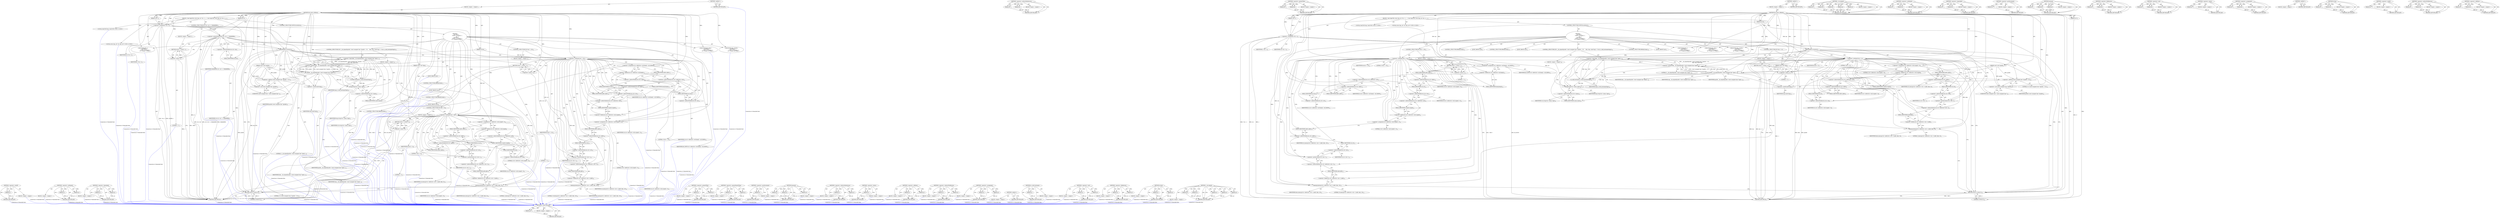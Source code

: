 digraph "__dn_expand" {
vulnerable_226 [label=<(METHOD,is_valid_hostname)>];
vulnerable_227 [label=<(PARAM,p1)>];
vulnerable_228 [label=<(BLOCK,&lt;empty&gt;,&lt;empty&gt;)>];
vulnerable_229 [label=<(METHOD_RETURN,ANY)>];
vulnerable_174 [label=<(METHOD,&lt;operator&gt;.indirectIndexAccess)>];
vulnerable_175 [label=<(PARAM,p1)>];
vulnerable_176 [label=<(PARAM,p2)>];
vulnerable_177 [label=<(BLOCK,&lt;empty&gt;,&lt;empty&gt;)>];
vulnerable_178 [label=<(METHOD_RETURN,ANY)>];
vulnerable_199 [label=<(METHOD,&lt;operator&gt;.greaterThan)>];
vulnerable_200 [label=<(PARAM,p1)>];
vulnerable_201 [label=<(PARAM,p2)>];
vulnerable_202 [label=<(BLOCK,&lt;empty&gt;,&lt;empty&gt;)>];
vulnerable_203 [label=<(METHOD_RETURN,ANY)>];
vulnerable_6 [label=<(METHOD,&lt;global&gt;)<SUB>1</SUB>>];
vulnerable_7 [label=<(BLOCK,&lt;empty&gt;,&lt;empty&gt;)<SUB>1</SUB>>];
vulnerable_8 [label=<(METHOD,dns_parse_callback)<SUB>1</SUB>>];
vulnerable_9 [label=<(PARAM,void *c)<SUB>1</SUB>>];
vulnerable_10 [label=<(PARAM,int rr)<SUB>1</SUB>>];
vulnerable_11 [label=<(PARAM,const void *data)<SUB>1</SUB>>];
vulnerable_12 [label=<(PARAM,int len)<SUB>1</SUB>>];
vulnerable_13 [label=<(PARAM,const void *packet)<SUB>1</SUB>>];
vulnerable_14 [label=<(BLOCK,{
 	char tmp[256];
 	struct dpc_ctx *ctx = c;
 ...,{
 	char tmp[256];
 	struct dpc_ctx *ctx = c;
 ...)<SUB>2</SUB>>];
vulnerable_15 [label="<(LOCAL,char[256] tmp: char[256])<SUB>3</SUB>>"];
vulnerable_16 [label="<(LOCAL,struct dpc_ctx* ctx: dpc_ctx*)<SUB>4</SUB>>"];
vulnerable_17 [label=<(&lt;operator&gt;.assignment,*ctx = c)<SUB>4</SUB>>];
vulnerable_18 [label=<(IDENTIFIER,ctx,*ctx = c)<SUB>4</SUB>>];
vulnerable_19 [label=<(IDENTIFIER,c,*ctx = c)<SUB>4</SUB>>];
vulnerable_20 [label=<(CONTROL_STRUCTURE,SWITCH,switch(rr))<SUB>5</SUB>>];
vulnerable_21 [label=<(IDENTIFIER,rr,switch(rr))<SUB>5</SUB>>];
vulnerable_22 [label="<(BLOCK,{
 	case RR_A:
 		if (len != 4) return -1;
		ct...,{
 	case RR_A:
 		if (len != 4) return -1;
		ct...)<SUB>5</SUB>>"];
vulnerable_23 [label=<(JUMP_TARGET,case)<SUB>6</SUB>>];
vulnerable_24 [label="<(IDENTIFIER,RR_A,{
 	case RR_A:
 		if (len != 4) return -1;
		ct...)<SUB>6</SUB>>"];
vulnerable_25 [label=<(CONTROL_STRUCTURE,IF,if (len != 4))<SUB>7</SUB>>];
vulnerable_26 [label=<(&lt;operator&gt;.notEquals,len != 4)<SUB>7</SUB>>];
vulnerable_27 [label=<(IDENTIFIER,len,len != 4)<SUB>7</SUB>>];
vulnerable_28 [label=<(LITERAL,4,len != 4)<SUB>7</SUB>>];
vulnerable_29 [label=<(BLOCK,&lt;empty&gt;,&lt;empty&gt;)<SUB>7</SUB>>];
vulnerable_30 [label=<(RETURN,return -1;,return -1;)<SUB>7</SUB>>];
vulnerable_31 [label=<(&lt;operator&gt;.minus,-1)<SUB>7</SUB>>];
vulnerable_32 [label=<(LITERAL,1,-1)<SUB>7</SUB>>];
vulnerable_33 [label=<(&lt;operator&gt;.assignment,ctx-&gt;addrs[ctx-&gt;cnt].scopeid = 0)<SUB>8</SUB>>];
vulnerable_34 [label=<(&lt;operator&gt;.fieldAccess,ctx-&gt;addrs[ctx-&gt;cnt].scopeid)<SUB>8</SUB>>];
vulnerable_35 [label=<(&lt;operator&gt;.indirectIndexAccess,ctx-&gt;addrs[ctx-&gt;cnt])<SUB>8</SUB>>];
vulnerable_36 [label=<(&lt;operator&gt;.indirectFieldAccess,ctx-&gt;addrs)<SUB>8</SUB>>];
vulnerable_37 [label=<(IDENTIFIER,ctx,ctx-&gt;addrs[ctx-&gt;cnt].scopeid = 0)<SUB>8</SUB>>];
vulnerable_38 [label=<(FIELD_IDENTIFIER,addrs,addrs)<SUB>8</SUB>>];
vulnerable_39 [label=<(&lt;operator&gt;.indirectFieldAccess,ctx-&gt;cnt)<SUB>8</SUB>>];
vulnerable_40 [label=<(IDENTIFIER,ctx,ctx-&gt;addrs[ctx-&gt;cnt].scopeid = 0)<SUB>8</SUB>>];
vulnerable_41 [label=<(FIELD_IDENTIFIER,cnt,cnt)<SUB>8</SUB>>];
vulnerable_42 [label=<(FIELD_IDENTIFIER,scopeid,scopeid)<SUB>8</SUB>>];
vulnerable_43 [label=<(LITERAL,0,ctx-&gt;addrs[ctx-&gt;cnt].scopeid = 0)<SUB>8</SUB>>];
vulnerable_44 [label=<(memcpy,memcpy(ctx-&gt;addrs[ctx-&gt;cnt++].addr, data, 4))<SUB>9</SUB>>];
vulnerable_45 [label=<(&lt;operator&gt;.fieldAccess,ctx-&gt;addrs[ctx-&gt;cnt++].addr)<SUB>9</SUB>>];
vulnerable_46 [label=<(&lt;operator&gt;.indirectIndexAccess,ctx-&gt;addrs[ctx-&gt;cnt++])<SUB>9</SUB>>];
vulnerable_47 [label=<(&lt;operator&gt;.indirectFieldAccess,ctx-&gt;addrs)<SUB>9</SUB>>];
vulnerable_48 [label=<(IDENTIFIER,ctx,memcpy(ctx-&gt;addrs[ctx-&gt;cnt++].addr, data, 4))<SUB>9</SUB>>];
vulnerable_49 [label=<(FIELD_IDENTIFIER,addrs,addrs)<SUB>9</SUB>>];
vulnerable_50 [label=<(&lt;operator&gt;.postIncrement,ctx-&gt;cnt++)<SUB>9</SUB>>];
vulnerable_51 [label=<(&lt;operator&gt;.indirectFieldAccess,ctx-&gt;cnt)<SUB>9</SUB>>];
vulnerable_52 [label=<(IDENTIFIER,ctx,ctx-&gt;cnt++)<SUB>9</SUB>>];
vulnerable_53 [label=<(FIELD_IDENTIFIER,cnt,cnt)<SUB>9</SUB>>];
vulnerable_54 [label=<(FIELD_IDENTIFIER,addr,addr)<SUB>9</SUB>>];
vulnerable_55 [label=<(IDENTIFIER,data,memcpy(ctx-&gt;addrs[ctx-&gt;cnt++].addr, data, 4))<SUB>9</SUB>>];
vulnerable_56 [label=<(LITERAL,4,memcpy(ctx-&gt;addrs[ctx-&gt;cnt++].addr, data, 4))<SUB>9</SUB>>];
vulnerable_57 [label=<(CONTROL_STRUCTURE,BREAK,break;)<SUB>10</SUB>>];
vulnerable_58 [label=<(JUMP_TARGET,case)<SUB>11</SUB>>];
vulnerable_59 [label="<(IDENTIFIER,RR_AAAA,{
 	case RR_A:
 		if (len != 4) return -1;
		ct...)<SUB>11</SUB>>"];
vulnerable_60 [label=<(CONTROL_STRUCTURE,IF,if (len != 16))<SUB>12</SUB>>];
vulnerable_61 [label=<(&lt;operator&gt;.notEquals,len != 16)<SUB>12</SUB>>];
vulnerable_62 [label=<(IDENTIFIER,len,len != 16)<SUB>12</SUB>>];
vulnerable_63 [label=<(LITERAL,16,len != 16)<SUB>12</SUB>>];
vulnerable_64 [label=<(BLOCK,&lt;empty&gt;,&lt;empty&gt;)<SUB>12</SUB>>];
vulnerable_65 [label=<(RETURN,return -1;,return -1;)<SUB>12</SUB>>];
vulnerable_66 [label=<(&lt;operator&gt;.minus,-1)<SUB>12</SUB>>];
vulnerable_67 [label=<(LITERAL,1,-1)<SUB>12</SUB>>];
vulnerable_68 [label=<(&lt;operator&gt;.assignment,ctx-&gt;addrs[ctx-&gt;cnt].family = AF_INET6)<SUB>13</SUB>>];
vulnerable_69 [label=<(&lt;operator&gt;.fieldAccess,ctx-&gt;addrs[ctx-&gt;cnt].family)<SUB>13</SUB>>];
vulnerable_70 [label=<(&lt;operator&gt;.indirectIndexAccess,ctx-&gt;addrs[ctx-&gt;cnt])<SUB>13</SUB>>];
vulnerable_71 [label=<(&lt;operator&gt;.indirectFieldAccess,ctx-&gt;addrs)<SUB>13</SUB>>];
vulnerable_72 [label=<(IDENTIFIER,ctx,ctx-&gt;addrs[ctx-&gt;cnt].family = AF_INET6)<SUB>13</SUB>>];
vulnerable_73 [label=<(FIELD_IDENTIFIER,addrs,addrs)<SUB>13</SUB>>];
vulnerable_74 [label=<(&lt;operator&gt;.indirectFieldAccess,ctx-&gt;cnt)<SUB>13</SUB>>];
vulnerable_75 [label=<(IDENTIFIER,ctx,ctx-&gt;addrs[ctx-&gt;cnt].family = AF_INET6)<SUB>13</SUB>>];
vulnerable_76 [label=<(FIELD_IDENTIFIER,cnt,cnt)<SUB>13</SUB>>];
vulnerable_77 [label=<(FIELD_IDENTIFIER,family,family)<SUB>13</SUB>>];
vulnerable_78 [label=<(IDENTIFIER,AF_INET6,ctx-&gt;addrs[ctx-&gt;cnt].family = AF_INET6)<SUB>13</SUB>>];
vulnerable_79 [label=<(&lt;operator&gt;.assignment,ctx-&gt;addrs[ctx-&gt;cnt].scopeid = 0)<SUB>14</SUB>>];
vulnerable_80 [label=<(&lt;operator&gt;.fieldAccess,ctx-&gt;addrs[ctx-&gt;cnt].scopeid)<SUB>14</SUB>>];
vulnerable_81 [label=<(&lt;operator&gt;.indirectIndexAccess,ctx-&gt;addrs[ctx-&gt;cnt])<SUB>14</SUB>>];
vulnerable_82 [label=<(&lt;operator&gt;.indirectFieldAccess,ctx-&gt;addrs)<SUB>14</SUB>>];
vulnerable_83 [label=<(IDENTIFIER,ctx,ctx-&gt;addrs[ctx-&gt;cnt].scopeid = 0)<SUB>14</SUB>>];
vulnerable_84 [label=<(FIELD_IDENTIFIER,addrs,addrs)<SUB>14</SUB>>];
vulnerable_85 [label=<(&lt;operator&gt;.indirectFieldAccess,ctx-&gt;cnt)<SUB>14</SUB>>];
vulnerable_86 [label=<(IDENTIFIER,ctx,ctx-&gt;addrs[ctx-&gt;cnt].scopeid = 0)<SUB>14</SUB>>];
vulnerable_87 [label=<(FIELD_IDENTIFIER,cnt,cnt)<SUB>14</SUB>>];
vulnerable_88 [label=<(FIELD_IDENTIFIER,scopeid,scopeid)<SUB>14</SUB>>];
vulnerable_89 [label=<(LITERAL,0,ctx-&gt;addrs[ctx-&gt;cnt].scopeid = 0)<SUB>14</SUB>>];
vulnerable_90 [label=<(memcpy,memcpy(ctx-&gt;addrs[ctx-&gt;cnt++].addr, data, 16))<SUB>15</SUB>>];
vulnerable_91 [label=<(&lt;operator&gt;.fieldAccess,ctx-&gt;addrs[ctx-&gt;cnt++].addr)<SUB>15</SUB>>];
vulnerable_92 [label=<(&lt;operator&gt;.indirectIndexAccess,ctx-&gt;addrs[ctx-&gt;cnt++])<SUB>15</SUB>>];
vulnerable_93 [label=<(&lt;operator&gt;.indirectFieldAccess,ctx-&gt;addrs)<SUB>15</SUB>>];
vulnerable_94 [label=<(IDENTIFIER,ctx,memcpy(ctx-&gt;addrs[ctx-&gt;cnt++].addr, data, 16))<SUB>15</SUB>>];
vulnerable_95 [label=<(FIELD_IDENTIFIER,addrs,addrs)<SUB>15</SUB>>];
vulnerable_96 [label=<(&lt;operator&gt;.postIncrement,ctx-&gt;cnt++)<SUB>15</SUB>>];
vulnerable_97 [label=<(&lt;operator&gt;.indirectFieldAccess,ctx-&gt;cnt)<SUB>15</SUB>>];
vulnerable_98 [label=<(IDENTIFIER,ctx,ctx-&gt;cnt++)<SUB>15</SUB>>];
vulnerable_99 [label=<(FIELD_IDENTIFIER,cnt,cnt)<SUB>15</SUB>>];
vulnerable_100 [label=<(FIELD_IDENTIFIER,addr,addr)<SUB>15</SUB>>];
vulnerable_101 [label=<(IDENTIFIER,data,memcpy(ctx-&gt;addrs[ctx-&gt;cnt++].addr, data, 16))<SUB>15</SUB>>];
vulnerable_102 [label=<(LITERAL,16,memcpy(ctx-&gt;addrs[ctx-&gt;cnt++].addr, data, 16))<SUB>15</SUB>>];
vulnerable_103 [label=<(CONTROL_STRUCTURE,BREAK,break;)<SUB>16</SUB>>];
vulnerable_104 [label=<(JUMP_TARGET,case)<SUB>17</SUB>>];
vulnerable_105 [label="<(IDENTIFIER,RR_CNAME,{
 	case RR_A:
 		if (len != 4) return -1;
		ct...)<SUB>17</SUB>>"];
vulnerable_106 [label=<(CONTROL_STRUCTURE,IF,if (__dn_expand(packet, (const unsigned char *)packet + 512,
		    data, tmp, sizeof tmp) &gt; 0 &amp;&amp; is_valid_hostname(tmp)))<SUB>18</SUB>>];
vulnerable_107 [label=<(&lt;operator&gt;.logicalAnd,__dn_expand(packet, (const unsigned char *)pack...)<SUB>18</SUB>>];
vulnerable_108 [label=<(&lt;operator&gt;.greaterThan,__dn_expand(packet, (const unsigned char *)pack...)<SUB>18</SUB>>];
vulnerable_109 [label=<(__dn_expand,__dn_expand(packet, (const unsigned char *)pack...)<SUB>18</SUB>>];
vulnerable_110 [label=<(IDENTIFIER,packet,__dn_expand(packet, (const unsigned char *)pack...)<SUB>18</SUB>>];
vulnerable_111 [label=<(&lt;operator&gt;.addition,(const unsigned char *)packet + 512)<SUB>18</SUB>>];
vulnerable_112 [label=<(&lt;operator&gt;.cast,(const unsigned char *)packet)<SUB>18</SUB>>];
vulnerable_113 [label=<(UNKNOWN,const unsigned char *,const unsigned char *)<SUB>18</SUB>>];
vulnerable_114 [label=<(IDENTIFIER,packet,(const unsigned char *)packet)<SUB>18</SUB>>];
vulnerable_115 [label=<(LITERAL,512,(const unsigned char *)packet + 512)<SUB>18</SUB>>];
vulnerable_116 [label=<(IDENTIFIER,data,__dn_expand(packet, (const unsigned char *)pack...)<SUB>19</SUB>>];
vulnerable_117 [label=<(IDENTIFIER,tmp,__dn_expand(packet, (const unsigned char *)pack...)<SUB>19</SUB>>];
vulnerable_118 [label=<(&lt;operator&gt;.sizeOf,sizeof tmp)<SUB>19</SUB>>];
vulnerable_119 [label=<(IDENTIFIER,tmp,sizeof tmp)<SUB>19</SUB>>];
vulnerable_120 [label=<(LITERAL,0,__dn_expand(packet, (const unsigned char *)pack...)<SUB>19</SUB>>];
vulnerable_121 [label=<(is_valid_hostname,is_valid_hostname(tmp))<SUB>19</SUB>>];
vulnerable_122 [label=<(IDENTIFIER,tmp,is_valid_hostname(tmp))<SUB>19</SUB>>];
vulnerable_123 [label=<(BLOCK,&lt;empty&gt;,&lt;empty&gt;)<SUB>20</SUB>>];
vulnerable_124 [label=<(strcpy,strcpy(ctx-&gt;canon, tmp))<SUB>20</SUB>>];
vulnerable_125 [label=<(&lt;operator&gt;.indirectFieldAccess,ctx-&gt;canon)<SUB>20</SUB>>];
vulnerable_126 [label=<(IDENTIFIER,ctx,strcpy(ctx-&gt;canon, tmp))<SUB>20</SUB>>];
vulnerable_127 [label=<(FIELD_IDENTIFIER,canon,canon)<SUB>20</SUB>>];
vulnerable_128 [label=<(IDENTIFIER,tmp,strcpy(ctx-&gt;canon, tmp))<SUB>20</SUB>>];
vulnerable_129 [label=<(CONTROL_STRUCTURE,BREAK,break;)<SUB>21</SUB>>];
vulnerable_130 [label=<(RETURN,return 0;,return 0;)<SUB>23</SUB>>];
vulnerable_131 [label=<(LITERAL,0,return 0;)<SUB>23</SUB>>];
vulnerable_132 [label=<(METHOD_RETURN,int)<SUB>1</SUB>>];
vulnerable_134 [label=<(METHOD_RETURN,ANY)<SUB>1</SUB>>];
vulnerable_204 [label=<(METHOD,__dn_expand)>];
vulnerable_205 [label=<(PARAM,p1)>];
vulnerable_206 [label=<(PARAM,p2)>];
vulnerable_207 [label=<(PARAM,p3)>];
vulnerable_208 [label=<(PARAM,p4)>];
vulnerable_209 [label=<(PARAM,p5)>];
vulnerable_210 [label=<(BLOCK,&lt;empty&gt;,&lt;empty&gt;)>];
vulnerable_211 [label=<(METHOD_RETURN,ANY)>];
vulnerable_160 [label=<(METHOD,&lt;operator&gt;.notEquals)>];
vulnerable_161 [label=<(PARAM,p1)>];
vulnerable_162 [label=<(PARAM,p2)>];
vulnerable_163 [label=<(BLOCK,&lt;empty&gt;,&lt;empty&gt;)>];
vulnerable_164 [label=<(METHOD_RETURN,ANY)>];
vulnerable_194 [label=<(METHOD,&lt;operator&gt;.logicalAnd)>];
vulnerable_195 [label=<(PARAM,p1)>];
vulnerable_196 [label=<(PARAM,p2)>];
vulnerable_197 [label=<(BLOCK,&lt;empty&gt;,&lt;empty&gt;)>];
vulnerable_198 [label=<(METHOD_RETURN,ANY)>];
vulnerable_190 [label=<(METHOD,&lt;operator&gt;.postIncrement)>];
vulnerable_191 [label=<(PARAM,p1)>];
vulnerable_192 [label=<(BLOCK,&lt;empty&gt;,&lt;empty&gt;)>];
vulnerable_193 [label=<(METHOD_RETURN,ANY)>];
vulnerable_184 [label=<(METHOD,memcpy)>];
vulnerable_185 [label=<(PARAM,p1)>];
vulnerable_186 [label=<(PARAM,p2)>];
vulnerable_187 [label=<(PARAM,p3)>];
vulnerable_188 [label=<(BLOCK,&lt;empty&gt;,&lt;empty&gt;)>];
vulnerable_189 [label=<(METHOD_RETURN,ANY)>];
vulnerable_169 [label=<(METHOD,&lt;operator&gt;.fieldAccess)>];
vulnerable_170 [label=<(PARAM,p1)>];
vulnerable_171 [label=<(PARAM,p2)>];
vulnerable_172 [label=<(BLOCK,&lt;empty&gt;,&lt;empty&gt;)>];
vulnerable_173 [label=<(METHOD_RETURN,ANY)>];
vulnerable_217 [label=<(METHOD,&lt;operator&gt;.cast)>];
vulnerable_218 [label=<(PARAM,p1)>];
vulnerable_219 [label=<(PARAM,p2)>];
vulnerable_220 [label=<(BLOCK,&lt;empty&gt;,&lt;empty&gt;)>];
vulnerable_221 [label=<(METHOD_RETURN,ANY)>];
vulnerable_165 [label=<(METHOD,&lt;operator&gt;.minus)>];
vulnerable_166 [label=<(PARAM,p1)>];
vulnerable_167 [label=<(BLOCK,&lt;empty&gt;,&lt;empty&gt;)>];
vulnerable_168 [label=<(METHOD_RETURN,ANY)>];
vulnerable_155 [label=<(METHOD,&lt;operator&gt;.assignment)>];
vulnerable_156 [label=<(PARAM,p1)>];
vulnerable_157 [label=<(PARAM,p2)>];
vulnerable_158 [label=<(BLOCK,&lt;empty&gt;,&lt;empty&gt;)>];
vulnerable_159 [label=<(METHOD_RETURN,ANY)>];
vulnerable_149 [label=<(METHOD,&lt;global&gt;)<SUB>1</SUB>>];
vulnerable_150 [label=<(BLOCK,&lt;empty&gt;,&lt;empty&gt;)>];
vulnerable_151 [label=<(METHOD_RETURN,ANY)>];
vulnerable_230 [label=<(METHOD,strcpy)>];
vulnerable_231 [label=<(PARAM,p1)>];
vulnerable_232 [label=<(PARAM,p2)>];
vulnerable_233 [label=<(BLOCK,&lt;empty&gt;,&lt;empty&gt;)>];
vulnerable_234 [label=<(METHOD_RETURN,ANY)>];
vulnerable_222 [label=<(METHOD,&lt;operator&gt;.sizeOf)>];
vulnerable_223 [label=<(PARAM,p1)>];
vulnerable_224 [label=<(BLOCK,&lt;empty&gt;,&lt;empty&gt;)>];
vulnerable_225 [label=<(METHOD_RETURN,ANY)>];
vulnerable_179 [label=<(METHOD,&lt;operator&gt;.indirectFieldAccess)>];
vulnerable_180 [label=<(PARAM,p1)>];
vulnerable_181 [label=<(PARAM,p2)>];
vulnerable_182 [label=<(BLOCK,&lt;empty&gt;,&lt;empty&gt;)>];
vulnerable_183 [label=<(METHOD_RETURN,ANY)>];
vulnerable_212 [label=<(METHOD,&lt;operator&gt;.addition)>];
vulnerable_213 [label=<(PARAM,p1)>];
vulnerable_214 [label=<(PARAM,p2)>];
vulnerable_215 [label=<(BLOCK,&lt;empty&gt;,&lt;empty&gt;)>];
vulnerable_216 [label=<(METHOD_RETURN,ANY)>];
fixed_237 [label=<(METHOD,&lt;operator&gt;.sizeOf)>];
fixed_238 [label=<(PARAM,p1)>];
fixed_239 [label=<(BLOCK,&lt;empty&gt;,&lt;empty&gt;)>];
fixed_240 [label=<(METHOD_RETURN,ANY)>];
fixed_184 [label=<(METHOD,&lt;operator&gt;.notEquals)>];
fixed_185 [label=<(PARAM,p1)>];
fixed_186 [label=<(PARAM,p2)>];
fixed_187 [label=<(BLOCK,&lt;empty&gt;,&lt;empty&gt;)>];
fixed_188 [label=<(METHOD_RETURN,ANY)>];
fixed_209 [label=<(METHOD,&lt;operator&gt;.logicalAnd)>];
fixed_210 [label=<(PARAM,p1)>];
fixed_211 [label=<(PARAM,p2)>];
fixed_212 [label=<(BLOCK,&lt;empty&gt;,&lt;empty&gt;)>];
fixed_213 [label=<(METHOD_RETURN,ANY)>];
fixed_6 [label=<(METHOD,&lt;global&gt;)<SUB>1</SUB>>];
fixed_7 [label=<(BLOCK,&lt;empty&gt;,&lt;empty&gt;)<SUB>1</SUB>>];
fixed_8 [label=<(METHOD,dns_parse_callback)<SUB>1</SUB>>];
fixed_9 [label=<(PARAM,void *c)<SUB>1</SUB>>];
fixed_10 [label=<(PARAM,int rr)<SUB>1</SUB>>];
fixed_11 [label=<(PARAM,const void *data)<SUB>1</SUB>>];
fixed_12 [label=<(PARAM,int len)<SUB>1</SUB>>];
fixed_13 [label=<(PARAM,const void *packet)<SUB>1</SUB>>];
fixed_14 [label=<(BLOCK,{
 	char tmp[256];
 	struct dpc_ctx *ctx = c;
	...,{
 	char tmp[256];
 	struct dpc_ctx *ctx = c;
	...)<SUB>2</SUB>>];
fixed_15 [label="<(LOCAL,char[256] tmp: char[256])<SUB>3</SUB>>"];
fixed_16 [label="<(LOCAL,struct dpc_ctx* ctx: dpc_ctx*)<SUB>4</SUB>>"];
fixed_17 [label=<(&lt;operator&gt;.assignment,*ctx = c)<SUB>4</SUB>>];
fixed_18 [label=<(IDENTIFIER,ctx,*ctx = c)<SUB>4</SUB>>];
fixed_19 [label=<(IDENTIFIER,c,*ctx = c)<SUB>4</SUB>>];
fixed_20 [label=<(CONTROL_STRUCTURE,IF,if (ctx-&gt;cnt &gt;= MAXADDRS))<SUB>5</SUB>>];
fixed_21 [label=<(&lt;operator&gt;.greaterEqualsThan,ctx-&gt;cnt &gt;= MAXADDRS)<SUB>5</SUB>>];
fixed_22 [label=<(&lt;operator&gt;.indirectFieldAccess,ctx-&gt;cnt)<SUB>5</SUB>>];
fixed_23 [label=<(IDENTIFIER,ctx,ctx-&gt;cnt &gt;= MAXADDRS)<SUB>5</SUB>>];
fixed_24 [label=<(FIELD_IDENTIFIER,cnt,cnt)<SUB>5</SUB>>];
fixed_25 [label=<(IDENTIFIER,MAXADDRS,ctx-&gt;cnt &gt;= MAXADDRS)<SUB>5</SUB>>];
fixed_26 [label=<(BLOCK,&lt;empty&gt;,&lt;empty&gt;)<SUB>5</SUB>>];
fixed_27 [label=<(RETURN,return -1;,return -1;)<SUB>5</SUB>>];
fixed_28 [label=<(&lt;operator&gt;.minus,-1)<SUB>5</SUB>>];
fixed_29 [label=<(LITERAL,1,-1)<SUB>5</SUB>>];
fixed_30 [label=<(CONTROL_STRUCTURE,SWITCH,switch(rr))<SUB>6</SUB>>];
fixed_31 [label=<(IDENTIFIER,rr,switch(rr))<SUB>6</SUB>>];
fixed_32 [label="<(BLOCK,{
 	case RR_A:
 		if (len != 4) return -1;
		ct...,{
 	case RR_A:
 		if (len != 4) return -1;
		ct...)<SUB>6</SUB>>"];
fixed_33 [label=<(JUMP_TARGET,case)<SUB>7</SUB>>];
fixed_34 [label="<(IDENTIFIER,RR_A,{
 	case RR_A:
 		if (len != 4) return -1;
		ct...)<SUB>7</SUB>>"];
fixed_35 [label=<(CONTROL_STRUCTURE,IF,if (len != 4))<SUB>8</SUB>>];
fixed_36 [label=<(&lt;operator&gt;.notEquals,len != 4)<SUB>8</SUB>>];
fixed_37 [label=<(IDENTIFIER,len,len != 4)<SUB>8</SUB>>];
fixed_38 [label=<(LITERAL,4,len != 4)<SUB>8</SUB>>];
fixed_39 [label=<(BLOCK,&lt;empty&gt;,&lt;empty&gt;)<SUB>8</SUB>>];
fixed_40 [label=<(RETURN,return -1;,return -1;)<SUB>8</SUB>>];
fixed_41 [label=<(&lt;operator&gt;.minus,-1)<SUB>8</SUB>>];
fixed_42 [label=<(LITERAL,1,-1)<SUB>8</SUB>>];
fixed_43 [label=<(&lt;operator&gt;.assignment,ctx-&gt;addrs[ctx-&gt;cnt].scopeid = 0)<SUB>9</SUB>>];
fixed_44 [label=<(&lt;operator&gt;.fieldAccess,ctx-&gt;addrs[ctx-&gt;cnt].scopeid)<SUB>9</SUB>>];
fixed_45 [label=<(&lt;operator&gt;.indirectIndexAccess,ctx-&gt;addrs[ctx-&gt;cnt])<SUB>9</SUB>>];
fixed_46 [label=<(&lt;operator&gt;.indirectFieldAccess,ctx-&gt;addrs)<SUB>9</SUB>>];
fixed_47 [label=<(IDENTIFIER,ctx,ctx-&gt;addrs[ctx-&gt;cnt].scopeid = 0)<SUB>9</SUB>>];
fixed_48 [label=<(FIELD_IDENTIFIER,addrs,addrs)<SUB>9</SUB>>];
fixed_49 [label=<(&lt;operator&gt;.indirectFieldAccess,ctx-&gt;cnt)<SUB>9</SUB>>];
fixed_50 [label=<(IDENTIFIER,ctx,ctx-&gt;addrs[ctx-&gt;cnt].scopeid = 0)<SUB>9</SUB>>];
fixed_51 [label=<(FIELD_IDENTIFIER,cnt,cnt)<SUB>9</SUB>>];
fixed_52 [label=<(FIELD_IDENTIFIER,scopeid,scopeid)<SUB>9</SUB>>];
fixed_53 [label=<(LITERAL,0,ctx-&gt;addrs[ctx-&gt;cnt].scopeid = 0)<SUB>9</SUB>>];
fixed_54 [label=<(memcpy,memcpy(ctx-&gt;addrs[ctx-&gt;cnt++].addr, data, 4))<SUB>10</SUB>>];
fixed_55 [label=<(&lt;operator&gt;.fieldAccess,ctx-&gt;addrs[ctx-&gt;cnt++].addr)<SUB>10</SUB>>];
fixed_56 [label=<(&lt;operator&gt;.indirectIndexAccess,ctx-&gt;addrs[ctx-&gt;cnt++])<SUB>10</SUB>>];
fixed_57 [label=<(&lt;operator&gt;.indirectFieldAccess,ctx-&gt;addrs)<SUB>10</SUB>>];
fixed_58 [label=<(IDENTIFIER,ctx,memcpy(ctx-&gt;addrs[ctx-&gt;cnt++].addr, data, 4))<SUB>10</SUB>>];
fixed_59 [label=<(FIELD_IDENTIFIER,addrs,addrs)<SUB>10</SUB>>];
fixed_60 [label=<(&lt;operator&gt;.postIncrement,ctx-&gt;cnt++)<SUB>10</SUB>>];
fixed_61 [label=<(&lt;operator&gt;.indirectFieldAccess,ctx-&gt;cnt)<SUB>10</SUB>>];
fixed_62 [label=<(IDENTIFIER,ctx,ctx-&gt;cnt++)<SUB>10</SUB>>];
fixed_63 [label=<(FIELD_IDENTIFIER,cnt,cnt)<SUB>10</SUB>>];
fixed_64 [label=<(FIELD_IDENTIFIER,addr,addr)<SUB>10</SUB>>];
fixed_65 [label=<(IDENTIFIER,data,memcpy(ctx-&gt;addrs[ctx-&gt;cnt++].addr, data, 4))<SUB>10</SUB>>];
fixed_66 [label=<(LITERAL,4,memcpy(ctx-&gt;addrs[ctx-&gt;cnt++].addr, data, 4))<SUB>10</SUB>>];
fixed_67 [label=<(CONTROL_STRUCTURE,BREAK,break;)<SUB>11</SUB>>];
fixed_68 [label=<(JUMP_TARGET,case)<SUB>12</SUB>>];
fixed_69 [label="<(IDENTIFIER,RR_AAAA,{
 	case RR_A:
 		if (len != 4) return -1;
		ct...)<SUB>12</SUB>>"];
fixed_70 [label=<(CONTROL_STRUCTURE,IF,if (len != 16))<SUB>13</SUB>>];
fixed_71 [label=<(&lt;operator&gt;.notEquals,len != 16)<SUB>13</SUB>>];
fixed_72 [label=<(IDENTIFIER,len,len != 16)<SUB>13</SUB>>];
fixed_73 [label=<(LITERAL,16,len != 16)<SUB>13</SUB>>];
fixed_74 [label=<(BLOCK,&lt;empty&gt;,&lt;empty&gt;)<SUB>13</SUB>>];
fixed_75 [label=<(RETURN,return -1;,return -1;)<SUB>13</SUB>>];
fixed_76 [label=<(&lt;operator&gt;.minus,-1)<SUB>13</SUB>>];
fixed_77 [label=<(LITERAL,1,-1)<SUB>13</SUB>>];
fixed_78 [label=<(&lt;operator&gt;.assignment,ctx-&gt;addrs[ctx-&gt;cnt].family = AF_INET6)<SUB>14</SUB>>];
fixed_79 [label=<(&lt;operator&gt;.fieldAccess,ctx-&gt;addrs[ctx-&gt;cnt].family)<SUB>14</SUB>>];
fixed_80 [label=<(&lt;operator&gt;.indirectIndexAccess,ctx-&gt;addrs[ctx-&gt;cnt])<SUB>14</SUB>>];
fixed_81 [label=<(&lt;operator&gt;.indirectFieldAccess,ctx-&gt;addrs)<SUB>14</SUB>>];
fixed_82 [label=<(IDENTIFIER,ctx,ctx-&gt;addrs[ctx-&gt;cnt].family = AF_INET6)<SUB>14</SUB>>];
fixed_83 [label=<(FIELD_IDENTIFIER,addrs,addrs)<SUB>14</SUB>>];
fixed_84 [label=<(&lt;operator&gt;.indirectFieldAccess,ctx-&gt;cnt)<SUB>14</SUB>>];
fixed_85 [label=<(IDENTIFIER,ctx,ctx-&gt;addrs[ctx-&gt;cnt].family = AF_INET6)<SUB>14</SUB>>];
fixed_86 [label=<(FIELD_IDENTIFIER,cnt,cnt)<SUB>14</SUB>>];
fixed_87 [label=<(FIELD_IDENTIFIER,family,family)<SUB>14</SUB>>];
fixed_88 [label=<(IDENTIFIER,AF_INET6,ctx-&gt;addrs[ctx-&gt;cnt].family = AF_INET6)<SUB>14</SUB>>];
fixed_89 [label=<(&lt;operator&gt;.assignment,ctx-&gt;addrs[ctx-&gt;cnt].scopeid = 0)<SUB>15</SUB>>];
fixed_90 [label=<(&lt;operator&gt;.fieldAccess,ctx-&gt;addrs[ctx-&gt;cnt].scopeid)<SUB>15</SUB>>];
fixed_91 [label=<(&lt;operator&gt;.indirectIndexAccess,ctx-&gt;addrs[ctx-&gt;cnt])<SUB>15</SUB>>];
fixed_92 [label=<(&lt;operator&gt;.indirectFieldAccess,ctx-&gt;addrs)<SUB>15</SUB>>];
fixed_93 [label=<(IDENTIFIER,ctx,ctx-&gt;addrs[ctx-&gt;cnt].scopeid = 0)<SUB>15</SUB>>];
fixed_94 [label=<(FIELD_IDENTIFIER,addrs,addrs)<SUB>15</SUB>>];
fixed_95 [label=<(&lt;operator&gt;.indirectFieldAccess,ctx-&gt;cnt)<SUB>15</SUB>>];
fixed_96 [label=<(IDENTIFIER,ctx,ctx-&gt;addrs[ctx-&gt;cnt].scopeid = 0)<SUB>15</SUB>>];
fixed_97 [label=<(FIELD_IDENTIFIER,cnt,cnt)<SUB>15</SUB>>];
fixed_98 [label=<(FIELD_IDENTIFIER,scopeid,scopeid)<SUB>15</SUB>>];
fixed_99 [label=<(LITERAL,0,ctx-&gt;addrs[ctx-&gt;cnt].scopeid = 0)<SUB>15</SUB>>];
fixed_100 [label=<(memcpy,memcpy(ctx-&gt;addrs[ctx-&gt;cnt++].addr, data, 16))<SUB>16</SUB>>];
fixed_101 [label=<(&lt;operator&gt;.fieldAccess,ctx-&gt;addrs[ctx-&gt;cnt++].addr)<SUB>16</SUB>>];
fixed_102 [label=<(&lt;operator&gt;.indirectIndexAccess,ctx-&gt;addrs[ctx-&gt;cnt++])<SUB>16</SUB>>];
fixed_103 [label=<(&lt;operator&gt;.indirectFieldAccess,ctx-&gt;addrs)<SUB>16</SUB>>];
fixed_104 [label=<(IDENTIFIER,ctx,memcpy(ctx-&gt;addrs[ctx-&gt;cnt++].addr, data, 16))<SUB>16</SUB>>];
fixed_105 [label=<(FIELD_IDENTIFIER,addrs,addrs)<SUB>16</SUB>>];
fixed_106 [label=<(&lt;operator&gt;.postIncrement,ctx-&gt;cnt++)<SUB>16</SUB>>];
fixed_107 [label=<(&lt;operator&gt;.indirectFieldAccess,ctx-&gt;cnt)<SUB>16</SUB>>];
fixed_108 [label=<(IDENTIFIER,ctx,ctx-&gt;cnt++)<SUB>16</SUB>>];
fixed_109 [label=<(FIELD_IDENTIFIER,cnt,cnt)<SUB>16</SUB>>];
fixed_110 [label=<(FIELD_IDENTIFIER,addr,addr)<SUB>16</SUB>>];
fixed_111 [label=<(IDENTIFIER,data,memcpy(ctx-&gt;addrs[ctx-&gt;cnt++].addr, data, 16))<SUB>16</SUB>>];
fixed_112 [label=<(LITERAL,16,memcpy(ctx-&gt;addrs[ctx-&gt;cnt++].addr, data, 16))<SUB>16</SUB>>];
fixed_113 [label=<(CONTROL_STRUCTURE,BREAK,break;)<SUB>17</SUB>>];
fixed_114 [label=<(JUMP_TARGET,case)<SUB>18</SUB>>];
fixed_115 [label="<(IDENTIFIER,RR_CNAME,{
 	case RR_A:
 		if (len != 4) return -1;
		ct...)<SUB>18</SUB>>"];
fixed_116 [label=<(CONTROL_STRUCTURE,IF,if (__dn_expand(packet, (const unsigned char *)packet + 512,
		    data, tmp, sizeof tmp) &gt; 0 &amp;&amp; is_valid_hostname(tmp)))<SUB>19</SUB>>];
fixed_117 [label=<(&lt;operator&gt;.logicalAnd,__dn_expand(packet, (const unsigned char *)pack...)<SUB>19</SUB>>];
fixed_118 [label=<(&lt;operator&gt;.greaterThan,__dn_expand(packet, (const unsigned char *)pack...)<SUB>19</SUB>>];
fixed_119 [label=<(__dn_expand,__dn_expand(packet, (const unsigned char *)pack...)<SUB>19</SUB>>];
fixed_120 [label=<(IDENTIFIER,packet,__dn_expand(packet, (const unsigned char *)pack...)<SUB>19</SUB>>];
fixed_121 [label=<(&lt;operator&gt;.addition,(const unsigned char *)packet + 512)<SUB>19</SUB>>];
fixed_122 [label=<(&lt;operator&gt;.cast,(const unsigned char *)packet)<SUB>19</SUB>>];
fixed_123 [label=<(UNKNOWN,const unsigned char *,const unsigned char *)<SUB>19</SUB>>];
fixed_124 [label=<(IDENTIFIER,packet,(const unsigned char *)packet)<SUB>19</SUB>>];
fixed_125 [label=<(LITERAL,512,(const unsigned char *)packet + 512)<SUB>19</SUB>>];
fixed_126 [label=<(IDENTIFIER,data,__dn_expand(packet, (const unsigned char *)pack...)<SUB>20</SUB>>];
fixed_127 [label=<(IDENTIFIER,tmp,__dn_expand(packet, (const unsigned char *)pack...)<SUB>20</SUB>>];
fixed_128 [label=<(&lt;operator&gt;.sizeOf,sizeof tmp)<SUB>20</SUB>>];
fixed_129 [label=<(IDENTIFIER,tmp,sizeof tmp)<SUB>20</SUB>>];
fixed_130 [label=<(LITERAL,0,__dn_expand(packet, (const unsigned char *)pack...)<SUB>20</SUB>>];
fixed_131 [label=<(is_valid_hostname,is_valid_hostname(tmp))<SUB>20</SUB>>];
fixed_132 [label=<(IDENTIFIER,tmp,is_valid_hostname(tmp))<SUB>20</SUB>>];
fixed_133 [label=<(BLOCK,&lt;empty&gt;,&lt;empty&gt;)<SUB>21</SUB>>];
fixed_134 [label=<(strcpy,strcpy(ctx-&gt;canon, tmp))<SUB>21</SUB>>];
fixed_135 [label=<(&lt;operator&gt;.indirectFieldAccess,ctx-&gt;canon)<SUB>21</SUB>>];
fixed_136 [label=<(IDENTIFIER,ctx,strcpy(ctx-&gt;canon, tmp))<SUB>21</SUB>>];
fixed_137 [label=<(FIELD_IDENTIFIER,canon,canon)<SUB>21</SUB>>];
fixed_138 [label=<(IDENTIFIER,tmp,strcpy(ctx-&gt;canon, tmp))<SUB>21</SUB>>];
fixed_139 [label=<(CONTROL_STRUCTURE,BREAK,break;)<SUB>22</SUB>>];
fixed_140 [label=<(RETURN,return 0;,return 0;)<SUB>24</SUB>>];
fixed_141 [label=<(LITERAL,0,return 0;)<SUB>24</SUB>>];
fixed_142 [label=<(METHOD_RETURN,int)<SUB>1</SUB>>];
fixed_144 [label=<(METHOD_RETURN,ANY)<SUB>1</SUB>>];
fixed_214 [label=<(METHOD,&lt;operator&gt;.greaterThan)>];
fixed_215 [label=<(PARAM,p1)>];
fixed_216 [label=<(PARAM,p2)>];
fixed_217 [label=<(BLOCK,&lt;empty&gt;,&lt;empty&gt;)>];
fixed_218 [label=<(METHOD_RETURN,ANY)>];
fixed_170 [label=<(METHOD,&lt;operator&gt;.greaterEqualsThan)>];
fixed_171 [label=<(PARAM,p1)>];
fixed_172 [label=<(PARAM,p2)>];
fixed_173 [label=<(BLOCK,&lt;empty&gt;,&lt;empty&gt;)>];
fixed_174 [label=<(METHOD_RETURN,ANY)>];
fixed_205 [label=<(METHOD,&lt;operator&gt;.postIncrement)>];
fixed_206 [label=<(PARAM,p1)>];
fixed_207 [label=<(BLOCK,&lt;empty&gt;,&lt;empty&gt;)>];
fixed_208 [label=<(METHOD_RETURN,ANY)>];
fixed_199 [label=<(METHOD,memcpy)>];
fixed_200 [label=<(PARAM,p1)>];
fixed_201 [label=<(PARAM,p2)>];
fixed_202 [label=<(PARAM,p3)>];
fixed_203 [label=<(BLOCK,&lt;empty&gt;,&lt;empty&gt;)>];
fixed_204 [label=<(METHOD_RETURN,ANY)>];
fixed_194 [label=<(METHOD,&lt;operator&gt;.indirectIndexAccess)>];
fixed_195 [label=<(PARAM,p1)>];
fixed_196 [label=<(PARAM,p2)>];
fixed_197 [label=<(BLOCK,&lt;empty&gt;,&lt;empty&gt;)>];
fixed_198 [label=<(METHOD_RETURN,ANY)>];
fixed_180 [label=<(METHOD,&lt;operator&gt;.minus)>];
fixed_181 [label=<(PARAM,p1)>];
fixed_182 [label=<(BLOCK,&lt;empty&gt;,&lt;empty&gt;)>];
fixed_183 [label=<(METHOD_RETURN,ANY)>];
fixed_227 [label=<(METHOD,&lt;operator&gt;.addition)>];
fixed_228 [label=<(PARAM,p1)>];
fixed_229 [label=<(PARAM,p2)>];
fixed_230 [label=<(BLOCK,&lt;empty&gt;,&lt;empty&gt;)>];
fixed_231 [label=<(METHOD_RETURN,ANY)>];
fixed_175 [label=<(METHOD,&lt;operator&gt;.indirectFieldAccess)>];
fixed_176 [label=<(PARAM,p1)>];
fixed_177 [label=<(PARAM,p2)>];
fixed_178 [label=<(BLOCK,&lt;empty&gt;,&lt;empty&gt;)>];
fixed_179 [label=<(METHOD_RETURN,ANY)>];
fixed_165 [label=<(METHOD,&lt;operator&gt;.assignment)>];
fixed_166 [label=<(PARAM,p1)>];
fixed_167 [label=<(PARAM,p2)>];
fixed_168 [label=<(BLOCK,&lt;empty&gt;,&lt;empty&gt;)>];
fixed_169 [label=<(METHOD_RETURN,ANY)>];
fixed_159 [label=<(METHOD,&lt;global&gt;)<SUB>1</SUB>>];
fixed_160 [label=<(BLOCK,&lt;empty&gt;,&lt;empty&gt;)>];
fixed_161 [label=<(METHOD_RETURN,ANY)>];
fixed_241 [label=<(METHOD,is_valid_hostname)>];
fixed_242 [label=<(PARAM,p1)>];
fixed_243 [label=<(BLOCK,&lt;empty&gt;,&lt;empty&gt;)>];
fixed_244 [label=<(METHOD_RETURN,ANY)>];
fixed_232 [label=<(METHOD,&lt;operator&gt;.cast)>];
fixed_233 [label=<(PARAM,p1)>];
fixed_234 [label=<(PARAM,p2)>];
fixed_235 [label=<(BLOCK,&lt;empty&gt;,&lt;empty&gt;)>];
fixed_236 [label=<(METHOD_RETURN,ANY)>];
fixed_189 [label=<(METHOD,&lt;operator&gt;.fieldAccess)>];
fixed_190 [label=<(PARAM,p1)>];
fixed_191 [label=<(PARAM,p2)>];
fixed_192 [label=<(BLOCK,&lt;empty&gt;,&lt;empty&gt;)>];
fixed_193 [label=<(METHOD_RETURN,ANY)>];
fixed_245 [label=<(METHOD,strcpy)>];
fixed_246 [label=<(PARAM,p1)>];
fixed_247 [label=<(PARAM,p2)>];
fixed_248 [label=<(BLOCK,&lt;empty&gt;,&lt;empty&gt;)>];
fixed_249 [label=<(METHOD_RETURN,ANY)>];
fixed_219 [label=<(METHOD,__dn_expand)>];
fixed_220 [label=<(PARAM,p1)>];
fixed_221 [label=<(PARAM,p2)>];
fixed_222 [label=<(PARAM,p3)>];
fixed_223 [label=<(PARAM,p4)>];
fixed_224 [label=<(PARAM,p5)>];
fixed_225 [label=<(BLOCK,&lt;empty&gt;,&lt;empty&gt;)>];
fixed_226 [label=<(METHOD_RETURN,ANY)>];
vulnerable_226 -> vulnerable_227  [key=0, label="AST: "];
vulnerable_226 -> vulnerable_227  [key=1, label="DDG: "];
vulnerable_226 -> vulnerable_228  [key=0, label="AST: "];
vulnerable_226 -> vulnerable_229  [key=0, label="AST: "];
vulnerable_226 -> vulnerable_229  [key=1, label="CFG: "];
vulnerable_227 -> vulnerable_229  [key=0, label="DDG: p1"];
vulnerable_174 -> vulnerable_175  [key=0, label="AST: "];
vulnerable_174 -> vulnerable_175  [key=1, label="DDG: "];
vulnerable_174 -> vulnerable_177  [key=0, label="AST: "];
vulnerable_174 -> vulnerable_176  [key=0, label="AST: "];
vulnerable_174 -> vulnerable_176  [key=1, label="DDG: "];
vulnerable_174 -> vulnerable_178  [key=0, label="AST: "];
vulnerable_174 -> vulnerable_178  [key=1, label="CFG: "];
vulnerable_175 -> vulnerable_178  [key=0, label="DDG: p1"];
vulnerable_176 -> vulnerable_178  [key=0, label="DDG: p2"];
vulnerable_199 -> vulnerable_200  [key=0, label="AST: "];
vulnerable_199 -> vulnerable_200  [key=1, label="DDG: "];
vulnerable_199 -> vulnerable_202  [key=0, label="AST: "];
vulnerable_199 -> vulnerable_201  [key=0, label="AST: "];
vulnerable_199 -> vulnerable_201  [key=1, label="DDG: "];
vulnerable_199 -> vulnerable_203  [key=0, label="AST: "];
vulnerable_199 -> vulnerable_203  [key=1, label="CFG: "];
vulnerable_200 -> vulnerable_203  [key=0, label="DDG: p1"];
vulnerable_201 -> vulnerable_203  [key=0, label="DDG: p2"];
vulnerable_6 -> vulnerable_7  [key=0, label="AST: "];
vulnerable_6 -> vulnerable_134  [key=0, label="AST: "];
vulnerable_6 -> vulnerable_134  [key=1, label="CFG: "];
vulnerable_7 -> vulnerable_8  [key=0, label="AST: "];
vulnerable_8 -> vulnerable_9  [key=0, label="AST: "];
vulnerable_8 -> vulnerable_9  [key=1, label="DDG: "];
vulnerable_8 -> vulnerable_10  [key=0, label="AST: "];
vulnerable_8 -> vulnerable_10  [key=1, label="DDG: "];
vulnerable_8 -> vulnerable_11  [key=0, label="AST: "];
vulnerable_8 -> vulnerable_11  [key=1, label="DDG: "];
vulnerable_8 -> vulnerable_12  [key=0, label="AST: "];
vulnerable_8 -> vulnerable_12  [key=1, label="DDG: "];
vulnerable_8 -> vulnerable_13  [key=0, label="AST: "];
vulnerable_8 -> vulnerable_13  [key=1, label="DDG: "];
vulnerable_8 -> vulnerable_14  [key=0, label="AST: "];
vulnerable_8 -> vulnerable_132  [key=0, label="AST: "];
vulnerable_8 -> vulnerable_17  [key=0, label="CFG: "];
vulnerable_8 -> vulnerable_17  [key=1, label="DDG: "];
vulnerable_8 -> vulnerable_130  [key=0, label="DDG: "];
vulnerable_8 -> vulnerable_21  [key=0, label="DDG: "];
vulnerable_8 -> vulnerable_131  [key=0, label="DDG: "];
vulnerable_8 -> vulnerable_24  [key=0, label="DDG: "];
vulnerable_8 -> vulnerable_33  [key=0, label="DDG: "];
vulnerable_8 -> vulnerable_59  [key=0, label="DDG: "];
vulnerable_8 -> vulnerable_68  [key=0, label="DDG: "];
vulnerable_8 -> vulnerable_79  [key=0, label="DDG: "];
vulnerable_8 -> vulnerable_105  [key=0, label="DDG: "];
vulnerable_8 -> vulnerable_44  [key=0, label="DDG: "];
vulnerable_8 -> vulnerable_90  [key=0, label="DDG: "];
vulnerable_8 -> vulnerable_26  [key=0, label="DDG: "];
vulnerable_8 -> vulnerable_61  [key=0, label="DDG: "];
vulnerable_8 -> vulnerable_108  [key=0, label="DDG: "];
vulnerable_8 -> vulnerable_121  [key=0, label="DDG: "];
vulnerable_8 -> vulnerable_124  [key=0, label="DDG: "];
vulnerable_8 -> vulnerable_31  [key=0, label="DDG: "];
vulnerable_8 -> vulnerable_66  [key=0, label="DDG: "];
vulnerable_8 -> vulnerable_109  [key=0, label="DDG: "];
vulnerable_8 -> vulnerable_111  [key=0, label="DDG: "];
vulnerable_8 -> vulnerable_112  [key=0, label="DDG: "];
vulnerable_9 -> vulnerable_17  [key=0, label="DDG: c"];
vulnerable_10 -> vulnerable_132  [key=0, label="DDG: rr"];
vulnerable_11 -> vulnerable_132  [key=0, label="DDG: data"];
vulnerable_11 -> vulnerable_44  [key=0, label="DDG: data"];
vulnerable_11 -> vulnerable_90  [key=0, label="DDG: data"];
vulnerable_11 -> vulnerable_109  [key=0, label="DDG: data"];
vulnerable_12 -> vulnerable_26  [key=0, label="DDG: len"];
vulnerable_12 -> vulnerable_61  [key=0, label="DDG: len"];
vulnerable_13 -> vulnerable_132  [key=0, label="DDG: packet"];
vulnerable_13 -> vulnerable_109  [key=0, label="DDG: packet"];
vulnerable_13 -> vulnerable_111  [key=0, label="DDG: packet"];
vulnerable_13 -> vulnerable_112  [key=0, label="DDG: packet"];
vulnerable_14 -> vulnerable_15  [key=0, label="AST: "];
vulnerable_14 -> vulnerable_16  [key=0, label="AST: "];
vulnerable_14 -> vulnerable_17  [key=0, label="AST: "];
vulnerable_14 -> vulnerable_20  [key=0, label="AST: "];
vulnerable_14 -> vulnerable_130  [key=0, label="AST: "];
vulnerable_17 -> vulnerable_18  [key=0, label="AST: "];
vulnerable_17 -> vulnerable_19  [key=0, label="AST: "];
vulnerable_17 -> vulnerable_21  [key=0, label="CFG: "];
vulnerable_17 -> vulnerable_132  [key=0, label="DDG: ctx"];
vulnerable_17 -> vulnerable_132  [key=1, label="DDG: c"];
vulnerable_17 -> vulnerable_132  [key=2, label="DDG: *ctx = c"];
vulnerable_17 -> vulnerable_124  [key=0, label="DDG: ctx"];
vulnerable_17 -> vulnerable_50  [key=0, label="DDG: ctx"];
vulnerable_17 -> vulnerable_96  [key=0, label="DDG: ctx"];
vulnerable_20 -> vulnerable_21  [key=0, label="AST: "];
vulnerable_20 -> vulnerable_22  [key=0, label="AST: "];
vulnerable_21 -> vulnerable_26  [key=0, label="CFG: "];
vulnerable_21 -> vulnerable_26  [key=1, label="CDG: "];
vulnerable_21 -> vulnerable_61  [key=0, label="CFG: "];
vulnerable_21 -> vulnerable_61  [key=1, label="CDG: "];
vulnerable_21 -> vulnerable_113  [key=0, label="CFG: "];
vulnerable_21 -> vulnerable_113  [key=1, label="CDG: "];
vulnerable_21 -> vulnerable_130  [key=0, label="CFG: "];
vulnerable_21 -> vulnerable_130  [key=1, label="CDG: "];
vulnerable_21 -> vulnerable_107  [key=0, label="CDG: "];
vulnerable_21 -> vulnerable_112  [key=0, label="CDG: "];
vulnerable_21 -> vulnerable_118  [key=0, label="CDG: "];
vulnerable_21 -> vulnerable_108  [key=0, label="CDG: "];
vulnerable_21 -> vulnerable_111  [key=0, label="CDG: "];
vulnerable_21 -> vulnerable_109  [key=0, label="CDG: "];
vulnerable_22 -> vulnerable_23  [key=0, label="AST: "];
vulnerable_22 -> vulnerable_24  [key=0, label="AST: "];
vulnerable_22 -> vulnerable_25  [key=0, label="AST: "];
vulnerable_22 -> vulnerable_33  [key=0, label="AST: "];
vulnerable_22 -> vulnerable_44  [key=0, label="AST: "];
vulnerable_22 -> vulnerable_57  [key=0, label="AST: "];
vulnerable_22 -> vulnerable_58  [key=0, label="AST: "];
vulnerable_22 -> vulnerable_59  [key=0, label="AST: "];
vulnerable_22 -> vulnerable_60  [key=0, label="AST: "];
vulnerable_22 -> vulnerable_68  [key=0, label="AST: "];
vulnerable_22 -> vulnerable_79  [key=0, label="AST: "];
vulnerable_22 -> vulnerable_90  [key=0, label="AST: "];
vulnerable_22 -> vulnerable_103  [key=0, label="AST: "];
vulnerable_22 -> vulnerable_104  [key=0, label="AST: "];
vulnerable_22 -> vulnerable_105  [key=0, label="AST: "];
vulnerable_22 -> vulnerable_106  [key=0, label="AST: "];
vulnerable_22 -> vulnerable_129  [key=0, label="AST: "];
vulnerable_25 -> vulnerable_26  [key=0, label="AST: "];
vulnerable_25 -> vulnerable_29  [key=0, label="AST: "];
vulnerable_26 -> vulnerable_27  [key=0, label="AST: "];
vulnerable_26 -> vulnerable_28  [key=0, label="AST: "];
vulnerable_26 -> vulnerable_31  [key=0, label="CFG: "];
vulnerable_26 -> vulnerable_31  [key=1, label="CDG: "];
vulnerable_26 -> vulnerable_38  [key=0, label="CFG: "];
vulnerable_26 -> vulnerable_38  [key=1, label="CDG: "];
vulnerable_26 -> vulnerable_132  [key=0, label="DDG: len"];
vulnerable_26 -> vulnerable_132  [key=1, label="DDG: len != 4"];
vulnerable_26 -> vulnerable_30  [key=0, label="CDG: "];
vulnerable_26 -> vulnerable_34  [key=0, label="CDG: "];
vulnerable_26 -> vulnerable_42  [key=0, label="CDG: "];
vulnerable_26 -> vulnerable_51  [key=0, label="CDG: "];
vulnerable_26 -> vulnerable_50  [key=0, label="CDG: "];
vulnerable_26 -> vulnerable_44  [key=0, label="CDG: "];
vulnerable_26 -> vulnerable_35  [key=0, label="CDG: "];
vulnerable_26 -> vulnerable_54  [key=0, label="CDG: "];
vulnerable_26 -> vulnerable_33  [key=0, label="CDG: "];
vulnerable_26 -> vulnerable_36  [key=0, label="CDG: "];
vulnerable_26 -> vulnerable_130  [key=0, label="CDG: "];
vulnerable_26 -> vulnerable_47  [key=0, label="CDG: "];
vulnerable_26 -> vulnerable_49  [key=0, label="CDG: "];
vulnerable_26 -> vulnerable_46  [key=0, label="CDG: "];
vulnerable_26 -> vulnerable_45  [key=0, label="CDG: "];
vulnerable_26 -> vulnerable_53  [key=0, label="CDG: "];
vulnerable_26 -> vulnerable_41  [key=0, label="CDG: "];
vulnerable_26 -> vulnerable_39  [key=0, label="CDG: "];
vulnerable_29 -> vulnerable_30  [key=0, label="AST: "];
vulnerable_30 -> vulnerable_31  [key=0, label="AST: "];
vulnerable_30 -> vulnerable_132  [key=0, label="CFG: "];
vulnerable_30 -> vulnerable_132  [key=1, label="DDG: &lt;RET&gt;"];
vulnerable_31 -> vulnerable_32  [key=0, label="AST: "];
vulnerable_31 -> vulnerable_30  [key=0, label="CFG: "];
vulnerable_31 -> vulnerable_30  [key=1, label="DDG: -1"];
vulnerable_31 -> vulnerable_132  [key=0, label="DDG: -1"];
vulnerable_33 -> vulnerable_34  [key=0, label="AST: "];
vulnerable_33 -> vulnerable_43  [key=0, label="AST: "];
vulnerable_33 -> vulnerable_49  [key=0, label="CFG: "];
vulnerable_34 -> vulnerable_35  [key=0, label="AST: "];
vulnerable_34 -> vulnerable_42  [key=0, label="AST: "];
vulnerable_34 -> vulnerable_33  [key=0, label="CFG: "];
vulnerable_35 -> vulnerable_36  [key=0, label="AST: "];
vulnerable_35 -> vulnerable_39  [key=0, label="AST: "];
vulnerable_35 -> vulnerable_42  [key=0, label="CFG: "];
vulnerable_36 -> vulnerable_37  [key=0, label="AST: "];
vulnerable_36 -> vulnerable_38  [key=0, label="AST: "];
vulnerable_36 -> vulnerable_41  [key=0, label="CFG: "];
vulnerable_38 -> vulnerable_36  [key=0, label="CFG: "];
vulnerable_39 -> vulnerable_40  [key=0, label="AST: "];
vulnerable_39 -> vulnerable_41  [key=0, label="AST: "];
vulnerable_39 -> vulnerable_35  [key=0, label="CFG: "];
vulnerable_41 -> vulnerable_39  [key=0, label="CFG: "];
vulnerable_42 -> vulnerable_34  [key=0, label="CFG: "];
vulnerable_44 -> vulnerable_45  [key=0, label="AST: "];
vulnerable_44 -> vulnerable_55  [key=0, label="AST: "];
vulnerable_44 -> vulnerable_56  [key=0, label="AST: "];
vulnerable_44 -> vulnerable_130  [key=0, label="CFG: "];
vulnerable_45 -> vulnerable_46  [key=0, label="AST: "];
vulnerable_45 -> vulnerable_54  [key=0, label="AST: "];
vulnerable_45 -> vulnerable_44  [key=0, label="CFG: "];
vulnerable_46 -> vulnerable_47  [key=0, label="AST: "];
vulnerable_46 -> vulnerable_50  [key=0, label="AST: "];
vulnerable_46 -> vulnerable_54  [key=0, label="CFG: "];
vulnerable_47 -> vulnerable_48  [key=0, label="AST: "];
vulnerable_47 -> vulnerable_49  [key=0, label="AST: "];
vulnerable_47 -> vulnerable_53  [key=0, label="CFG: "];
vulnerable_49 -> vulnerable_47  [key=0, label="CFG: "];
vulnerable_50 -> vulnerable_51  [key=0, label="AST: "];
vulnerable_50 -> vulnerable_46  [key=0, label="CFG: "];
vulnerable_51 -> vulnerable_52  [key=0, label="AST: "];
vulnerable_51 -> vulnerable_53  [key=0, label="AST: "];
vulnerable_51 -> vulnerable_50  [key=0, label="CFG: "];
vulnerable_53 -> vulnerable_51  [key=0, label="CFG: "];
vulnerable_54 -> vulnerable_45  [key=0, label="CFG: "];
vulnerable_60 -> vulnerable_61  [key=0, label="AST: "];
vulnerable_60 -> vulnerable_64  [key=0, label="AST: "];
vulnerable_61 -> vulnerable_62  [key=0, label="AST: "];
vulnerable_61 -> vulnerable_63  [key=0, label="AST: "];
vulnerable_61 -> vulnerable_66  [key=0, label="CFG: "];
vulnerable_61 -> vulnerable_66  [key=1, label="CDG: "];
vulnerable_61 -> vulnerable_73  [key=0, label="CFG: "];
vulnerable_61 -> vulnerable_73  [key=1, label="CDG: "];
vulnerable_61 -> vulnerable_68  [key=0, label="CDG: "];
vulnerable_61 -> vulnerable_96  [key=0, label="CDG: "];
vulnerable_61 -> vulnerable_77  [key=0, label="CDG: "];
vulnerable_61 -> vulnerable_81  [key=0, label="CDG: "];
vulnerable_61 -> vulnerable_84  [key=0, label="CDG: "];
vulnerable_61 -> vulnerable_85  [key=0, label="CDG: "];
vulnerable_61 -> vulnerable_69  [key=0, label="CDG: "];
vulnerable_61 -> vulnerable_74  [key=0, label="CDG: "];
vulnerable_61 -> vulnerable_95  [key=0, label="CDG: "];
vulnerable_61 -> vulnerable_92  [key=0, label="CDG: "];
vulnerable_61 -> vulnerable_76  [key=0, label="CDG: "];
vulnerable_61 -> vulnerable_87  [key=0, label="CDG: "];
vulnerable_61 -> vulnerable_97  [key=0, label="CDG: "];
vulnerable_61 -> vulnerable_91  [key=0, label="CDG: "];
vulnerable_61 -> vulnerable_93  [key=0, label="CDG: "];
vulnerable_61 -> vulnerable_90  [key=0, label="CDG: "];
vulnerable_61 -> vulnerable_79  [key=0, label="CDG: "];
vulnerable_61 -> vulnerable_80  [key=0, label="CDG: "];
vulnerable_61 -> vulnerable_130  [key=0, label="CDG: "];
vulnerable_61 -> vulnerable_100  [key=0, label="CDG: "];
vulnerable_61 -> vulnerable_88  [key=0, label="CDG: "];
vulnerable_61 -> vulnerable_70  [key=0, label="CDG: "];
vulnerable_61 -> vulnerable_99  [key=0, label="CDG: "];
vulnerable_61 -> vulnerable_65  [key=0, label="CDG: "];
vulnerable_61 -> vulnerable_82  [key=0, label="CDG: "];
vulnerable_61 -> vulnerable_71  [key=0, label="CDG: "];
vulnerable_64 -> vulnerable_65  [key=0, label="AST: "];
vulnerable_65 -> vulnerable_66  [key=0, label="AST: "];
vulnerable_65 -> vulnerable_132  [key=0, label="CFG: "];
vulnerable_65 -> vulnerable_132  [key=1, label="DDG: &lt;RET&gt;"];
vulnerable_66 -> vulnerable_67  [key=0, label="AST: "];
vulnerable_66 -> vulnerable_65  [key=0, label="CFG: "];
vulnerable_66 -> vulnerable_65  [key=1, label="DDG: -1"];
vulnerable_68 -> vulnerable_69  [key=0, label="AST: "];
vulnerable_68 -> vulnerable_78  [key=0, label="AST: "];
vulnerable_68 -> vulnerable_84  [key=0, label="CFG: "];
vulnerable_68 -> vulnerable_132  [key=0, label="DDG: AF_INET6"];
vulnerable_69 -> vulnerable_70  [key=0, label="AST: "];
vulnerable_69 -> vulnerable_77  [key=0, label="AST: "];
vulnerable_69 -> vulnerable_68  [key=0, label="CFG: "];
vulnerable_70 -> vulnerable_71  [key=0, label="AST: "];
vulnerable_70 -> vulnerable_74  [key=0, label="AST: "];
vulnerable_70 -> vulnerable_77  [key=0, label="CFG: "];
vulnerable_71 -> vulnerable_72  [key=0, label="AST: "];
vulnerable_71 -> vulnerable_73  [key=0, label="AST: "];
vulnerable_71 -> vulnerable_76  [key=0, label="CFG: "];
vulnerable_73 -> vulnerable_71  [key=0, label="CFG: "];
vulnerable_74 -> vulnerable_75  [key=0, label="AST: "];
vulnerable_74 -> vulnerable_76  [key=0, label="AST: "];
vulnerable_74 -> vulnerable_70  [key=0, label="CFG: "];
vulnerable_76 -> vulnerable_74  [key=0, label="CFG: "];
vulnerable_77 -> vulnerable_69  [key=0, label="CFG: "];
vulnerable_79 -> vulnerable_80  [key=0, label="AST: "];
vulnerable_79 -> vulnerable_89  [key=0, label="AST: "];
vulnerable_79 -> vulnerable_95  [key=0, label="CFG: "];
vulnerable_80 -> vulnerable_81  [key=0, label="AST: "];
vulnerable_80 -> vulnerable_88  [key=0, label="AST: "];
vulnerable_80 -> vulnerable_79  [key=0, label="CFG: "];
vulnerable_81 -> vulnerable_82  [key=0, label="AST: "];
vulnerable_81 -> vulnerable_85  [key=0, label="AST: "];
vulnerable_81 -> vulnerable_88  [key=0, label="CFG: "];
vulnerable_82 -> vulnerable_83  [key=0, label="AST: "];
vulnerable_82 -> vulnerable_84  [key=0, label="AST: "];
vulnerable_82 -> vulnerable_87  [key=0, label="CFG: "];
vulnerable_84 -> vulnerable_82  [key=0, label="CFG: "];
vulnerable_85 -> vulnerable_86  [key=0, label="AST: "];
vulnerable_85 -> vulnerable_87  [key=0, label="AST: "];
vulnerable_85 -> vulnerable_81  [key=0, label="CFG: "];
vulnerable_87 -> vulnerable_85  [key=0, label="CFG: "];
vulnerable_88 -> vulnerable_80  [key=0, label="CFG: "];
vulnerable_90 -> vulnerable_91  [key=0, label="AST: "];
vulnerable_90 -> vulnerable_101  [key=0, label="AST: "];
vulnerable_90 -> vulnerable_102  [key=0, label="AST: "];
vulnerable_90 -> vulnerable_130  [key=0, label="CFG: "];
vulnerable_91 -> vulnerable_92  [key=0, label="AST: "];
vulnerable_91 -> vulnerable_100  [key=0, label="AST: "];
vulnerable_91 -> vulnerable_90  [key=0, label="CFG: "];
vulnerable_92 -> vulnerable_93  [key=0, label="AST: "];
vulnerable_92 -> vulnerable_96  [key=0, label="AST: "];
vulnerable_92 -> vulnerable_100  [key=0, label="CFG: "];
vulnerable_93 -> vulnerable_94  [key=0, label="AST: "];
vulnerable_93 -> vulnerable_95  [key=0, label="AST: "];
vulnerable_93 -> vulnerable_99  [key=0, label="CFG: "];
vulnerable_95 -> vulnerable_93  [key=0, label="CFG: "];
vulnerable_96 -> vulnerable_97  [key=0, label="AST: "];
vulnerable_96 -> vulnerable_92  [key=0, label="CFG: "];
vulnerable_97 -> vulnerable_98  [key=0, label="AST: "];
vulnerable_97 -> vulnerable_99  [key=0, label="AST: "];
vulnerable_97 -> vulnerable_96  [key=0, label="CFG: "];
vulnerable_99 -> vulnerable_97  [key=0, label="CFG: "];
vulnerable_100 -> vulnerable_91  [key=0, label="CFG: "];
vulnerable_106 -> vulnerable_107  [key=0, label="AST: "];
vulnerable_106 -> vulnerable_123  [key=0, label="AST: "];
vulnerable_107 -> vulnerable_108  [key=0, label="AST: "];
vulnerable_107 -> vulnerable_121  [key=0, label="AST: "];
vulnerable_107 -> vulnerable_127  [key=0, label="CFG: "];
vulnerable_107 -> vulnerable_127  [key=1, label="CDG: "];
vulnerable_107 -> vulnerable_130  [key=0, label="CFG: "];
vulnerable_107 -> vulnerable_124  [key=0, label="CDG: "];
vulnerable_107 -> vulnerable_125  [key=0, label="CDG: "];
vulnerable_108 -> vulnerable_109  [key=0, label="AST: "];
vulnerable_108 -> vulnerable_120  [key=0, label="AST: "];
vulnerable_108 -> vulnerable_107  [key=0, label="CFG: "];
vulnerable_108 -> vulnerable_107  [key=1, label="DDG: __dn_expand(packet, (const unsigned char *)packet + 512,
		    data, tmp, sizeof tmp)"];
vulnerable_108 -> vulnerable_107  [key=2, label="DDG: 0"];
vulnerable_108 -> vulnerable_121  [key=0, label="CFG: "];
vulnerable_108 -> vulnerable_121  [key=1, label="CDG: "];
vulnerable_109 -> vulnerable_110  [key=0, label="AST: "];
vulnerable_109 -> vulnerable_111  [key=0, label="AST: "];
vulnerable_109 -> vulnerable_116  [key=0, label="AST: "];
vulnerable_109 -> vulnerable_117  [key=0, label="AST: "];
vulnerable_109 -> vulnerable_118  [key=0, label="AST: "];
vulnerable_109 -> vulnerable_108  [key=0, label="CFG: "];
vulnerable_109 -> vulnerable_108  [key=1, label="DDG: (const unsigned char *)packet + 512"];
vulnerable_109 -> vulnerable_108  [key=2, label="DDG: tmp"];
vulnerable_109 -> vulnerable_108  [key=3, label="DDG: packet"];
vulnerable_109 -> vulnerable_108  [key=4, label="DDG: data"];
vulnerable_109 -> vulnerable_121  [key=0, label="DDG: tmp"];
vulnerable_109 -> vulnerable_124  [key=0, label="DDG: tmp"];
vulnerable_111 -> vulnerable_112  [key=0, label="AST: "];
vulnerable_111 -> vulnerable_115  [key=0, label="AST: "];
vulnerable_111 -> vulnerable_118  [key=0, label="CFG: "];
vulnerable_112 -> vulnerable_113  [key=0, label="AST: "];
vulnerable_112 -> vulnerable_114  [key=0, label="AST: "];
vulnerable_112 -> vulnerable_111  [key=0, label="CFG: "];
vulnerable_113 -> vulnerable_112  [key=0, label="CFG: "];
vulnerable_118 -> vulnerable_119  [key=0, label="AST: "];
vulnerable_118 -> vulnerable_109  [key=0, label="CFG: "];
vulnerable_121 -> vulnerable_122  [key=0, label="AST: "];
vulnerable_121 -> vulnerable_107  [key=0, label="CFG: "];
vulnerable_121 -> vulnerable_107  [key=1, label="DDG: tmp"];
vulnerable_121 -> vulnerable_124  [key=0, label="DDG: tmp"];
vulnerable_123 -> vulnerable_124  [key=0, label="AST: "];
vulnerable_124 -> vulnerable_125  [key=0, label="AST: "];
vulnerable_124 -> vulnerable_128  [key=0, label="AST: "];
vulnerable_124 -> vulnerable_130  [key=0, label="CFG: "];
vulnerable_125 -> vulnerable_126  [key=0, label="AST: "];
vulnerable_125 -> vulnerable_127  [key=0, label="AST: "];
vulnerable_125 -> vulnerable_124  [key=0, label="CFG: "];
vulnerable_127 -> vulnerable_125  [key=0, label="CFG: "];
vulnerable_130 -> vulnerable_131  [key=0, label="AST: "];
vulnerable_130 -> vulnerable_132  [key=0, label="CFG: "];
vulnerable_130 -> vulnerable_132  [key=1, label="DDG: &lt;RET&gt;"];
vulnerable_131 -> vulnerable_130  [key=0, label="DDG: 0"];
vulnerable_204 -> vulnerable_205  [key=0, label="AST: "];
vulnerable_204 -> vulnerable_205  [key=1, label="DDG: "];
vulnerable_204 -> vulnerable_210  [key=0, label="AST: "];
vulnerable_204 -> vulnerable_206  [key=0, label="AST: "];
vulnerable_204 -> vulnerable_206  [key=1, label="DDG: "];
vulnerable_204 -> vulnerable_211  [key=0, label="AST: "];
vulnerable_204 -> vulnerable_211  [key=1, label="CFG: "];
vulnerable_204 -> vulnerable_207  [key=0, label="AST: "];
vulnerable_204 -> vulnerable_207  [key=1, label="DDG: "];
vulnerable_204 -> vulnerable_208  [key=0, label="AST: "];
vulnerable_204 -> vulnerable_208  [key=1, label="DDG: "];
vulnerable_204 -> vulnerable_209  [key=0, label="AST: "];
vulnerable_204 -> vulnerable_209  [key=1, label="DDG: "];
vulnerable_205 -> vulnerable_211  [key=0, label="DDG: p1"];
vulnerable_206 -> vulnerable_211  [key=0, label="DDG: p2"];
vulnerable_207 -> vulnerable_211  [key=0, label="DDG: p3"];
vulnerable_208 -> vulnerable_211  [key=0, label="DDG: p4"];
vulnerable_209 -> vulnerable_211  [key=0, label="DDG: p5"];
vulnerable_160 -> vulnerable_161  [key=0, label="AST: "];
vulnerable_160 -> vulnerable_161  [key=1, label="DDG: "];
vulnerable_160 -> vulnerable_163  [key=0, label="AST: "];
vulnerable_160 -> vulnerable_162  [key=0, label="AST: "];
vulnerable_160 -> vulnerable_162  [key=1, label="DDG: "];
vulnerable_160 -> vulnerable_164  [key=0, label="AST: "];
vulnerable_160 -> vulnerable_164  [key=1, label="CFG: "];
vulnerable_161 -> vulnerable_164  [key=0, label="DDG: p1"];
vulnerable_162 -> vulnerable_164  [key=0, label="DDG: p2"];
vulnerable_194 -> vulnerable_195  [key=0, label="AST: "];
vulnerable_194 -> vulnerable_195  [key=1, label="DDG: "];
vulnerable_194 -> vulnerable_197  [key=0, label="AST: "];
vulnerable_194 -> vulnerable_196  [key=0, label="AST: "];
vulnerable_194 -> vulnerable_196  [key=1, label="DDG: "];
vulnerable_194 -> vulnerable_198  [key=0, label="AST: "];
vulnerable_194 -> vulnerable_198  [key=1, label="CFG: "];
vulnerable_195 -> vulnerable_198  [key=0, label="DDG: p1"];
vulnerable_196 -> vulnerable_198  [key=0, label="DDG: p2"];
vulnerable_190 -> vulnerable_191  [key=0, label="AST: "];
vulnerable_190 -> vulnerable_191  [key=1, label="DDG: "];
vulnerable_190 -> vulnerable_192  [key=0, label="AST: "];
vulnerable_190 -> vulnerable_193  [key=0, label="AST: "];
vulnerable_190 -> vulnerable_193  [key=1, label="CFG: "];
vulnerable_191 -> vulnerable_193  [key=0, label="DDG: p1"];
vulnerable_184 -> vulnerable_185  [key=0, label="AST: "];
vulnerable_184 -> vulnerable_185  [key=1, label="DDG: "];
vulnerable_184 -> vulnerable_188  [key=0, label="AST: "];
vulnerable_184 -> vulnerable_186  [key=0, label="AST: "];
vulnerable_184 -> vulnerable_186  [key=1, label="DDG: "];
vulnerable_184 -> vulnerable_189  [key=0, label="AST: "];
vulnerable_184 -> vulnerable_189  [key=1, label="CFG: "];
vulnerable_184 -> vulnerable_187  [key=0, label="AST: "];
vulnerable_184 -> vulnerable_187  [key=1, label="DDG: "];
vulnerable_185 -> vulnerable_189  [key=0, label="DDG: p1"];
vulnerable_186 -> vulnerable_189  [key=0, label="DDG: p2"];
vulnerable_187 -> vulnerable_189  [key=0, label="DDG: p3"];
vulnerable_169 -> vulnerable_170  [key=0, label="AST: "];
vulnerable_169 -> vulnerable_170  [key=1, label="DDG: "];
vulnerable_169 -> vulnerable_172  [key=0, label="AST: "];
vulnerable_169 -> vulnerable_171  [key=0, label="AST: "];
vulnerable_169 -> vulnerable_171  [key=1, label="DDG: "];
vulnerable_169 -> vulnerable_173  [key=0, label="AST: "];
vulnerable_169 -> vulnerable_173  [key=1, label="CFG: "];
vulnerable_170 -> vulnerable_173  [key=0, label="DDG: p1"];
vulnerable_171 -> vulnerable_173  [key=0, label="DDG: p2"];
vulnerable_217 -> vulnerable_218  [key=0, label="AST: "];
vulnerable_217 -> vulnerable_218  [key=1, label="DDG: "];
vulnerable_217 -> vulnerable_220  [key=0, label="AST: "];
vulnerable_217 -> vulnerable_219  [key=0, label="AST: "];
vulnerable_217 -> vulnerable_219  [key=1, label="DDG: "];
vulnerable_217 -> vulnerable_221  [key=0, label="AST: "];
vulnerable_217 -> vulnerable_221  [key=1, label="CFG: "];
vulnerable_218 -> vulnerable_221  [key=0, label="DDG: p1"];
vulnerable_219 -> vulnerable_221  [key=0, label="DDG: p2"];
vulnerable_165 -> vulnerable_166  [key=0, label="AST: "];
vulnerable_165 -> vulnerable_166  [key=1, label="DDG: "];
vulnerable_165 -> vulnerable_167  [key=0, label="AST: "];
vulnerable_165 -> vulnerable_168  [key=0, label="AST: "];
vulnerable_165 -> vulnerable_168  [key=1, label="CFG: "];
vulnerable_166 -> vulnerable_168  [key=0, label="DDG: p1"];
vulnerable_155 -> vulnerable_156  [key=0, label="AST: "];
vulnerable_155 -> vulnerable_156  [key=1, label="DDG: "];
vulnerable_155 -> vulnerable_158  [key=0, label="AST: "];
vulnerable_155 -> vulnerable_157  [key=0, label="AST: "];
vulnerable_155 -> vulnerable_157  [key=1, label="DDG: "];
vulnerable_155 -> vulnerable_159  [key=0, label="AST: "];
vulnerable_155 -> vulnerable_159  [key=1, label="CFG: "];
vulnerable_156 -> vulnerable_159  [key=0, label="DDG: p1"];
vulnerable_157 -> vulnerable_159  [key=0, label="DDG: p2"];
vulnerable_149 -> vulnerable_150  [key=0, label="AST: "];
vulnerable_149 -> vulnerable_151  [key=0, label="AST: "];
vulnerable_149 -> vulnerable_151  [key=1, label="CFG: "];
vulnerable_230 -> vulnerable_231  [key=0, label="AST: "];
vulnerable_230 -> vulnerable_231  [key=1, label="DDG: "];
vulnerable_230 -> vulnerable_233  [key=0, label="AST: "];
vulnerable_230 -> vulnerable_232  [key=0, label="AST: "];
vulnerable_230 -> vulnerable_232  [key=1, label="DDG: "];
vulnerable_230 -> vulnerable_234  [key=0, label="AST: "];
vulnerable_230 -> vulnerable_234  [key=1, label="CFG: "];
vulnerable_231 -> vulnerable_234  [key=0, label="DDG: p1"];
vulnerable_232 -> vulnerable_234  [key=0, label="DDG: p2"];
vulnerable_222 -> vulnerable_223  [key=0, label="AST: "];
vulnerable_222 -> vulnerable_223  [key=1, label="DDG: "];
vulnerable_222 -> vulnerable_224  [key=0, label="AST: "];
vulnerable_222 -> vulnerable_225  [key=0, label="AST: "];
vulnerable_222 -> vulnerable_225  [key=1, label="CFG: "];
vulnerable_223 -> vulnerable_225  [key=0, label="DDG: p1"];
vulnerable_179 -> vulnerable_180  [key=0, label="AST: "];
vulnerable_179 -> vulnerable_180  [key=1, label="DDG: "];
vulnerable_179 -> vulnerable_182  [key=0, label="AST: "];
vulnerable_179 -> vulnerable_181  [key=0, label="AST: "];
vulnerable_179 -> vulnerable_181  [key=1, label="DDG: "];
vulnerable_179 -> vulnerable_183  [key=0, label="AST: "];
vulnerable_179 -> vulnerable_183  [key=1, label="CFG: "];
vulnerable_180 -> vulnerable_183  [key=0, label="DDG: p1"];
vulnerable_181 -> vulnerable_183  [key=0, label="DDG: p2"];
vulnerable_212 -> vulnerable_213  [key=0, label="AST: "];
vulnerable_212 -> vulnerable_213  [key=1, label="DDG: "];
vulnerable_212 -> vulnerable_215  [key=0, label="AST: "];
vulnerable_212 -> vulnerable_214  [key=0, label="AST: "];
vulnerable_212 -> vulnerable_214  [key=1, label="DDG: "];
vulnerable_212 -> vulnerable_216  [key=0, label="AST: "];
vulnerable_212 -> vulnerable_216  [key=1, label="CFG: "];
vulnerable_213 -> vulnerable_216  [key=0, label="DDG: p1"];
vulnerable_214 -> vulnerable_216  [key=0, label="DDG: p2"];
fixed_237 -> fixed_238  [key=0, label="AST: "];
fixed_237 -> fixed_238  [key=1, label="DDG: "];
fixed_237 -> fixed_239  [key=0, label="AST: "];
fixed_237 -> fixed_240  [key=0, label="AST: "];
fixed_237 -> fixed_240  [key=1, label="CFG: "];
fixed_238 -> fixed_240  [key=0, label="DDG: p1"];
fixed_239 -> vulnerable_226  [color=blue, key=0, label="Connection to Vulnerable Root", penwidth="2.0", style=dashed];
fixed_240 -> vulnerable_226  [color=blue, key=0, label="Connection to Vulnerable Root", penwidth="2.0", style=dashed];
fixed_184 -> fixed_185  [key=0, label="AST: "];
fixed_184 -> fixed_185  [key=1, label="DDG: "];
fixed_184 -> fixed_187  [key=0, label="AST: "];
fixed_184 -> fixed_186  [key=0, label="AST: "];
fixed_184 -> fixed_186  [key=1, label="DDG: "];
fixed_184 -> fixed_188  [key=0, label="AST: "];
fixed_184 -> fixed_188  [key=1, label="CFG: "];
fixed_185 -> fixed_188  [key=0, label="DDG: p1"];
fixed_186 -> fixed_188  [key=0, label="DDG: p2"];
fixed_187 -> vulnerable_226  [color=blue, key=0, label="Connection to Vulnerable Root", penwidth="2.0", style=dashed];
fixed_188 -> vulnerable_226  [color=blue, key=0, label="Connection to Vulnerable Root", penwidth="2.0", style=dashed];
fixed_209 -> fixed_210  [key=0, label="AST: "];
fixed_209 -> fixed_210  [key=1, label="DDG: "];
fixed_209 -> fixed_212  [key=0, label="AST: "];
fixed_209 -> fixed_211  [key=0, label="AST: "];
fixed_209 -> fixed_211  [key=1, label="DDG: "];
fixed_209 -> fixed_213  [key=0, label="AST: "];
fixed_209 -> fixed_213  [key=1, label="CFG: "];
fixed_210 -> fixed_213  [key=0, label="DDG: p1"];
fixed_211 -> fixed_213  [key=0, label="DDG: p2"];
fixed_212 -> vulnerable_226  [color=blue, key=0, label="Connection to Vulnerable Root", penwidth="2.0", style=dashed];
fixed_213 -> vulnerable_226  [color=blue, key=0, label="Connection to Vulnerable Root", penwidth="2.0", style=dashed];
fixed_6 -> fixed_7  [key=0, label="AST: "];
fixed_6 -> fixed_144  [key=0, label="AST: "];
fixed_6 -> fixed_144  [key=1, label="CFG: "];
fixed_7 -> fixed_8  [key=0, label="AST: "];
fixed_8 -> fixed_9  [key=0, label="AST: "];
fixed_8 -> fixed_9  [key=1, label="DDG: "];
fixed_8 -> fixed_10  [key=0, label="AST: "];
fixed_8 -> fixed_10  [key=1, label="DDG: "];
fixed_8 -> fixed_11  [key=0, label="AST: "];
fixed_8 -> fixed_11  [key=1, label="DDG: "];
fixed_8 -> fixed_12  [key=0, label="AST: "];
fixed_8 -> fixed_12  [key=1, label="DDG: "];
fixed_8 -> fixed_13  [key=0, label="AST: "];
fixed_8 -> fixed_13  [key=1, label="DDG: "];
fixed_8 -> fixed_14  [key=0, label="AST: "];
fixed_8 -> fixed_142  [key=0, label="AST: "];
fixed_8 -> fixed_17  [key=0, label="CFG: "];
fixed_8 -> fixed_17  [key=1, label="DDG: "];
fixed_8 -> fixed_140  [key=0, label="DDG: "];
fixed_8 -> fixed_31  [key=0, label="DDG: "];
fixed_8 -> fixed_141  [key=0, label="DDG: "];
fixed_8 -> fixed_21  [key=0, label="DDG: "];
fixed_8 -> fixed_34  [key=0, label="DDG: "];
fixed_8 -> fixed_43  [key=0, label="DDG: "];
fixed_8 -> fixed_69  [key=0, label="DDG: "];
fixed_8 -> fixed_78  [key=0, label="DDG: "];
fixed_8 -> fixed_89  [key=0, label="DDG: "];
fixed_8 -> fixed_115  [key=0, label="DDG: "];
fixed_8 -> fixed_54  [key=0, label="DDG: "];
fixed_8 -> fixed_100  [key=0, label="DDG: "];
fixed_8 -> fixed_28  [key=0, label="DDG: "];
fixed_8 -> fixed_36  [key=0, label="DDG: "];
fixed_8 -> fixed_71  [key=0, label="DDG: "];
fixed_8 -> fixed_118  [key=0, label="DDG: "];
fixed_8 -> fixed_131  [key=0, label="DDG: "];
fixed_8 -> fixed_134  [key=0, label="DDG: "];
fixed_8 -> fixed_41  [key=0, label="DDG: "];
fixed_8 -> fixed_76  [key=0, label="DDG: "];
fixed_8 -> fixed_119  [key=0, label="DDG: "];
fixed_8 -> fixed_121  [key=0, label="DDG: "];
fixed_8 -> fixed_122  [key=0, label="DDG: "];
fixed_9 -> fixed_17  [key=0, label="DDG: c"];
fixed_10 -> fixed_142  [key=0, label="DDG: rr"];
fixed_11 -> fixed_142  [key=0, label="DDG: data"];
fixed_11 -> fixed_54  [key=0, label="DDG: data"];
fixed_11 -> fixed_100  [key=0, label="DDG: data"];
fixed_11 -> fixed_119  [key=0, label="DDG: data"];
fixed_12 -> fixed_142  [key=0, label="DDG: len"];
fixed_12 -> fixed_36  [key=0, label="DDG: len"];
fixed_12 -> fixed_71  [key=0, label="DDG: len"];
fixed_13 -> fixed_142  [key=0, label="DDG: packet"];
fixed_13 -> fixed_119  [key=0, label="DDG: packet"];
fixed_13 -> fixed_121  [key=0, label="DDG: packet"];
fixed_13 -> fixed_122  [key=0, label="DDG: packet"];
fixed_14 -> fixed_15  [key=0, label="AST: "];
fixed_14 -> fixed_16  [key=0, label="AST: "];
fixed_14 -> fixed_17  [key=0, label="AST: "];
fixed_14 -> fixed_20  [key=0, label="AST: "];
fixed_14 -> fixed_30  [key=0, label="AST: "];
fixed_14 -> fixed_140  [key=0, label="AST: "];
fixed_15 -> vulnerable_226  [color=blue, key=0, label="Connection to Vulnerable Root", penwidth="2.0", style=dashed];
fixed_16 -> vulnerable_226  [color=blue, key=0, label="Connection to Vulnerable Root", penwidth="2.0", style=dashed];
fixed_17 -> fixed_18  [key=0, label="AST: "];
fixed_17 -> fixed_19  [key=0, label="AST: "];
fixed_17 -> fixed_24  [key=0, label="CFG: "];
fixed_17 -> fixed_142  [key=0, label="DDG: ctx"];
fixed_17 -> fixed_142  [key=1, label="DDG: c"];
fixed_17 -> fixed_142  [key=2, label="DDG: *ctx = c"];
fixed_17 -> fixed_21  [key=0, label="DDG: ctx"];
fixed_17 -> fixed_134  [key=0, label="DDG: ctx"];
fixed_17 -> fixed_60  [key=0, label="DDG: ctx"];
fixed_17 -> fixed_106  [key=0, label="DDG: ctx"];
fixed_18 -> vulnerable_226  [color=blue, key=0, label="Connection to Vulnerable Root", penwidth="2.0", style=dashed];
fixed_19 -> vulnerable_226  [color=blue, key=0, label="Connection to Vulnerable Root", penwidth="2.0", style=dashed];
fixed_20 -> fixed_21  [key=0, label="AST: "];
fixed_20 -> fixed_26  [key=0, label="AST: "];
fixed_21 -> fixed_22  [key=0, label="AST: "];
fixed_21 -> fixed_25  [key=0, label="AST: "];
fixed_21 -> fixed_31  [key=0, label="CFG: "];
fixed_21 -> fixed_31  [key=1, label="CDG: "];
fixed_21 -> fixed_28  [key=0, label="CFG: "];
fixed_21 -> fixed_28  [key=1, label="CDG: "];
fixed_21 -> fixed_142  [key=0, label="DDG: ctx-&gt;cnt"];
fixed_21 -> fixed_142  [key=1, label="DDG: ctx-&gt;cnt &gt;= MAXADDRS"];
fixed_21 -> fixed_142  [key=2, label="DDG: MAXADDRS"];
fixed_21 -> fixed_60  [key=0, label="DDG: ctx-&gt;cnt"];
fixed_21 -> fixed_106  [key=0, label="DDG: ctx-&gt;cnt"];
fixed_21 -> fixed_27  [key=0, label="CDG: "];
fixed_22 -> fixed_23  [key=0, label="AST: "];
fixed_22 -> fixed_24  [key=0, label="AST: "];
fixed_22 -> fixed_21  [key=0, label="CFG: "];
fixed_23 -> vulnerable_226  [color=blue, key=0, label="Connection to Vulnerable Root", penwidth="2.0", style=dashed];
fixed_24 -> fixed_22  [key=0, label="CFG: "];
fixed_25 -> vulnerable_226  [color=blue, key=0, label="Connection to Vulnerable Root", penwidth="2.0", style=dashed];
fixed_26 -> fixed_27  [key=0, label="AST: "];
fixed_27 -> fixed_28  [key=0, label="AST: "];
fixed_27 -> fixed_142  [key=0, label="CFG: "];
fixed_27 -> fixed_142  [key=1, label="DDG: &lt;RET&gt;"];
fixed_28 -> fixed_29  [key=0, label="AST: "];
fixed_28 -> fixed_27  [key=0, label="CFG: "];
fixed_28 -> fixed_27  [key=1, label="DDG: -1"];
fixed_28 -> fixed_142  [key=0, label="DDG: -1"];
fixed_29 -> vulnerable_226  [color=blue, key=0, label="Connection to Vulnerable Root", penwidth="2.0", style=dashed];
fixed_30 -> fixed_31  [key=0, label="AST: "];
fixed_30 -> fixed_32  [key=0, label="AST: "];
fixed_31 -> fixed_36  [key=0, label="CFG: "];
fixed_31 -> fixed_36  [key=1, label="CDG: "];
fixed_31 -> fixed_71  [key=0, label="CFG: "];
fixed_31 -> fixed_71  [key=1, label="CDG: "];
fixed_31 -> fixed_123  [key=0, label="CFG: "];
fixed_31 -> fixed_123  [key=1, label="CDG: "];
fixed_31 -> fixed_140  [key=0, label="CFG: "];
fixed_31 -> fixed_140  [key=1, label="CDG: "];
fixed_31 -> fixed_128  [key=0, label="CDG: "];
fixed_31 -> fixed_119  [key=0, label="CDG: "];
fixed_31 -> fixed_121  [key=0, label="CDG: "];
fixed_31 -> fixed_118  [key=0, label="CDG: "];
fixed_31 -> fixed_122  [key=0, label="CDG: "];
fixed_31 -> fixed_117  [key=0, label="CDG: "];
fixed_32 -> fixed_33  [key=0, label="AST: "];
fixed_32 -> fixed_34  [key=0, label="AST: "];
fixed_32 -> fixed_35  [key=0, label="AST: "];
fixed_32 -> fixed_43  [key=0, label="AST: "];
fixed_32 -> fixed_54  [key=0, label="AST: "];
fixed_32 -> fixed_67  [key=0, label="AST: "];
fixed_32 -> fixed_68  [key=0, label="AST: "];
fixed_32 -> fixed_69  [key=0, label="AST: "];
fixed_32 -> fixed_70  [key=0, label="AST: "];
fixed_32 -> fixed_78  [key=0, label="AST: "];
fixed_32 -> fixed_89  [key=0, label="AST: "];
fixed_32 -> fixed_100  [key=0, label="AST: "];
fixed_32 -> fixed_113  [key=0, label="AST: "];
fixed_32 -> fixed_114  [key=0, label="AST: "];
fixed_32 -> fixed_115  [key=0, label="AST: "];
fixed_32 -> fixed_116  [key=0, label="AST: "];
fixed_32 -> fixed_139  [key=0, label="AST: "];
fixed_33 -> vulnerable_226  [color=blue, key=0, label="Connection to Vulnerable Root", penwidth="2.0", style=dashed];
fixed_34 -> vulnerable_226  [color=blue, key=0, label="Connection to Vulnerable Root", penwidth="2.0", style=dashed];
fixed_35 -> fixed_36  [key=0, label="AST: "];
fixed_35 -> fixed_39  [key=0, label="AST: "];
fixed_36 -> fixed_37  [key=0, label="AST: "];
fixed_36 -> fixed_38  [key=0, label="AST: "];
fixed_36 -> fixed_41  [key=0, label="CFG: "];
fixed_36 -> fixed_41  [key=1, label="CDG: "];
fixed_36 -> fixed_48  [key=0, label="CFG: "];
fixed_36 -> fixed_48  [key=1, label="CDG: "];
fixed_36 -> fixed_60  [key=0, label="CDG: "];
fixed_36 -> fixed_64  [key=0, label="CDG: "];
fixed_36 -> fixed_51  [key=0, label="CDG: "];
fixed_36 -> fixed_57  [key=0, label="CDG: "];
fixed_36 -> fixed_52  [key=0, label="CDG: "];
fixed_36 -> fixed_56  [key=0, label="CDG: "];
fixed_36 -> fixed_40  [key=0, label="CDG: "];
fixed_36 -> fixed_59  [key=0, label="CDG: "];
fixed_36 -> fixed_44  [key=0, label="CDG: "];
fixed_36 -> fixed_54  [key=0, label="CDG: "];
fixed_36 -> fixed_43  [key=0, label="CDG: "];
fixed_36 -> fixed_61  [key=0, label="CDG: "];
fixed_36 -> fixed_49  [key=0, label="CDG: "];
fixed_36 -> fixed_46  [key=0, label="CDG: "];
fixed_36 -> fixed_45  [key=0, label="CDG: "];
fixed_36 -> fixed_140  [key=0, label="CDG: "];
fixed_36 -> fixed_63  [key=0, label="CDG: "];
fixed_36 -> fixed_55  [key=0, label="CDG: "];
fixed_37 -> vulnerable_226  [color=blue, key=0, label="Connection to Vulnerable Root", penwidth="2.0", style=dashed];
fixed_38 -> vulnerable_226  [color=blue, key=0, label="Connection to Vulnerable Root", penwidth="2.0", style=dashed];
fixed_39 -> fixed_40  [key=0, label="AST: "];
fixed_40 -> fixed_41  [key=0, label="AST: "];
fixed_40 -> fixed_142  [key=0, label="CFG: "];
fixed_40 -> fixed_142  [key=1, label="DDG: &lt;RET&gt;"];
fixed_41 -> fixed_42  [key=0, label="AST: "];
fixed_41 -> fixed_40  [key=0, label="CFG: "];
fixed_41 -> fixed_40  [key=1, label="DDG: -1"];
fixed_42 -> vulnerable_226  [color=blue, key=0, label="Connection to Vulnerable Root", penwidth="2.0", style=dashed];
fixed_43 -> fixed_44  [key=0, label="AST: "];
fixed_43 -> fixed_53  [key=0, label="AST: "];
fixed_43 -> fixed_59  [key=0, label="CFG: "];
fixed_44 -> fixed_45  [key=0, label="AST: "];
fixed_44 -> fixed_52  [key=0, label="AST: "];
fixed_44 -> fixed_43  [key=0, label="CFG: "];
fixed_45 -> fixed_46  [key=0, label="AST: "];
fixed_45 -> fixed_49  [key=0, label="AST: "];
fixed_45 -> fixed_52  [key=0, label="CFG: "];
fixed_46 -> fixed_47  [key=0, label="AST: "];
fixed_46 -> fixed_48  [key=0, label="AST: "];
fixed_46 -> fixed_51  [key=0, label="CFG: "];
fixed_47 -> vulnerable_226  [color=blue, key=0, label="Connection to Vulnerable Root", penwidth="2.0", style=dashed];
fixed_48 -> fixed_46  [key=0, label="CFG: "];
fixed_49 -> fixed_50  [key=0, label="AST: "];
fixed_49 -> fixed_51  [key=0, label="AST: "];
fixed_49 -> fixed_45  [key=0, label="CFG: "];
fixed_50 -> vulnerable_226  [color=blue, key=0, label="Connection to Vulnerable Root", penwidth="2.0", style=dashed];
fixed_51 -> fixed_49  [key=0, label="CFG: "];
fixed_52 -> fixed_44  [key=0, label="CFG: "];
fixed_53 -> vulnerable_226  [color=blue, key=0, label="Connection to Vulnerable Root", penwidth="2.0", style=dashed];
fixed_54 -> fixed_55  [key=0, label="AST: "];
fixed_54 -> fixed_65  [key=0, label="AST: "];
fixed_54 -> fixed_66  [key=0, label="AST: "];
fixed_54 -> fixed_140  [key=0, label="CFG: "];
fixed_55 -> fixed_56  [key=0, label="AST: "];
fixed_55 -> fixed_64  [key=0, label="AST: "];
fixed_55 -> fixed_54  [key=0, label="CFG: "];
fixed_56 -> fixed_57  [key=0, label="AST: "];
fixed_56 -> fixed_60  [key=0, label="AST: "];
fixed_56 -> fixed_64  [key=0, label="CFG: "];
fixed_57 -> fixed_58  [key=0, label="AST: "];
fixed_57 -> fixed_59  [key=0, label="AST: "];
fixed_57 -> fixed_63  [key=0, label="CFG: "];
fixed_58 -> vulnerable_226  [color=blue, key=0, label="Connection to Vulnerable Root", penwidth="2.0", style=dashed];
fixed_59 -> fixed_57  [key=0, label="CFG: "];
fixed_60 -> fixed_61  [key=0, label="AST: "];
fixed_60 -> fixed_56  [key=0, label="CFG: "];
fixed_61 -> fixed_62  [key=0, label="AST: "];
fixed_61 -> fixed_63  [key=0, label="AST: "];
fixed_61 -> fixed_60  [key=0, label="CFG: "];
fixed_62 -> vulnerable_226  [color=blue, key=0, label="Connection to Vulnerable Root", penwidth="2.0", style=dashed];
fixed_63 -> fixed_61  [key=0, label="CFG: "];
fixed_64 -> fixed_55  [key=0, label="CFG: "];
fixed_65 -> vulnerable_226  [color=blue, key=0, label="Connection to Vulnerable Root", penwidth="2.0", style=dashed];
fixed_66 -> vulnerable_226  [color=blue, key=0, label="Connection to Vulnerable Root", penwidth="2.0", style=dashed];
fixed_67 -> vulnerable_226  [color=blue, key=0, label="Connection to Vulnerable Root", penwidth="2.0", style=dashed];
fixed_68 -> vulnerable_226  [color=blue, key=0, label="Connection to Vulnerable Root", penwidth="2.0", style=dashed];
fixed_69 -> vulnerable_226  [color=blue, key=0, label="Connection to Vulnerable Root", penwidth="2.0", style=dashed];
fixed_70 -> fixed_71  [key=0, label="AST: "];
fixed_70 -> fixed_74  [key=0, label="AST: "];
fixed_71 -> fixed_72  [key=0, label="AST: "];
fixed_71 -> fixed_73  [key=0, label="AST: "];
fixed_71 -> fixed_76  [key=0, label="CFG: "];
fixed_71 -> fixed_76  [key=1, label="CDG: "];
fixed_71 -> fixed_83  [key=0, label="CFG: "];
fixed_71 -> fixed_83  [key=1, label="CDG: "];
fixed_71 -> fixed_107  [key=0, label="CDG: "];
fixed_71 -> fixed_94  [key=0, label="CDG: "];
fixed_71 -> fixed_98  [key=0, label="CDG: "];
fixed_71 -> fixed_75  [key=0, label="CDG: "];
fixed_71 -> fixed_81  [key=0, label="CDG: "];
fixed_71 -> fixed_84  [key=0, label="CDG: "];
fixed_71 -> fixed_102  [key=0, label="CDG: "];
fixed_71 -> fixed_103  [key=0, label="CDG: "];
fixed_71 -> fixed_95  [key=0, label="CDG: "];
fixed_71 -> fixed_92  [key=0, label="CDG: "];
fixed_71 -> fixed_87  [key=0, label="CDG: "];
fixed_71 -> fixed_97  [key=0, label="CDG: "];
fixed_71 -> fixed_91  [key=0, label="CDG: "];
fixed_71 -> fixed_101  [key=0, label="CDG: "];
fixed_71 -> fixed_90  [key=0, label="CDG: "];
fixed_71 -> fixed_79  [key=0, label="CDG: "];
fixed_71 -> fixed_80  [key=0, label="CDG: "];
fixed_71 -> fixed_100  [key=0, label="CDG: "];
fixed_71 -> fixed_86  [key=0, label="CDG: "];
fixed_71 -> fixed_89  [key=0, label="CDG: "];
fixed_71 -> fixed_106  [key=0, label="CDG: "];
fixed_71 -> fixed_140  [key=0, label="CDG: "];
fixed_71 -> fixed_105  [key=0, label="CDG: "];
fixed_71 -> fixed_110  [key=0, label="CDG: "];
fixed_71 -> fixed_78  [key=0, label="CDG: "];
fixed_71 -> fixed_109  [key=0, label="CDG: "];
fixed_72 -> vulnerable_226  [color=blue, key=0, label="Connection to Vulnerable Root", penwidth="2.0", style=dashed];
fixed_73 -> vulnerable_226  [color=blue, key=0, label="Connection to Vulnerable Root", penwidth="2.0", style=dashed];
fixed_74 -> fixed_75  [key=0, label="AST: "];
fixed_75 -> fixed_76  [key=0, label="AST: "];
fixed_75 -> fixed_142  [key=0, label="CFG: "];
fixed_75 -> fixed_142  [key=1, label="DDG: &lt;RET&gt;"];
fixed_76 -> fixed_77  [key=0, label="AST: "];
fixed_76 -> fixed_75  [key=0, label="CFG: "];
fixed_76 -> fixed_75  [key=1, label="DDG: -1"];
fixed_77 -> vulnerable_226  [color=blue, key=0, label="Connection to Vulnerable Root", penwidth="2.0", style=dashed];
fixed_78 -> fixed_79  [key=0, label="AST: "];
fixed_78 -> fixed_88  [key=0, label="AST: "];
fixed_78 -> fixed_94  [key=0, label="CFG: "];
fixed_78 -> fixed_142  [key=0, label="DDG: AF_INET6"];
fixed_79 -> fixed_80  [key=0, label="AST: "];
fixed_79 -> fixed_87  [key=0, label="AST: "];
fixed_79 -> fixed_78  [key=0, label="CFG: "];
fixed_80 -> fixed_81  [key=0, label="AST: "];
fixed_80 -> fixed_84  [key=0, label="AST: "];
fixed_80 -> fixed_87  [key=0, label="CFG: "];
fixed_81 -> fixed_82  [key=0, label="AST: "];
fixed_81 -> fixed_83  [key=0, label="AST: "];
fixed_81 -> fixed_86  [key=0, label="CFG: "];
fixed_82 -> vulnerable_226  [color=blue, key=0, label="Connection to Vulnerable Root", penwidth="2.0", style=dashed];
fixed_83 -> fixed_81  [key=0, label="CFG: "];
fixed_84 -> fixed_85  [key=0, label="AST: "];
fixed_84 -> fixed_86  [key=0, label="AST: "];
fixed_84 -> fixed_80  [key=0, label="CFG: "];
fixed_85 -> vulnerable_226  [color=blue, key=0, label="Connection to Vulnerable Root", penwidth="2.0", style=dashed];
fixed_86 -> fixed_84  [key=0, label="CFG: "];
fixed_87 -> fixed_79  [key=0, label="CFG: "];
fixed_88 -> vulnerable_226  [color=blue, key=0, label="Connection to Vulnerable Root", penwidth="2.0", style=dashed];
fixed_89 -> fixed_90  [key=0, label="AST: "];
fixed_89 -> fixed_99  [key=0, label="AST: "];
fixed_89 -> fixed_105  [key=0, label="CFG: "];
fixed_90 -> fixed_91  [key=0, label="AST: "];
fixed_90 -> fixed_98  [key=0, label="AST: "];
fixed_90 -> fixed_89  [key=0, label="CFG: "];
fixed_91 -> fixed_92  [key=0, label="AST: "];
fixed_91 -> fixed_95  [key=0, label="AST: "];
fixed_91 -> fixed_98  [key=0, label="CFG: "];
fixed_92 -> fixed_93  [key=0, label="AST: "];
fixed_92 -> fixed_94  [key=0, label="AST: "];
fixed_92 -> fixed_97  [key=0, label="CFG: "];
fixed_93 -> vulnerable_226  [color=blue, key=0, label="Connection to Vulnerable Root", penwidth="2.0", style=dashed];
fixed_94 -> fixed_92  [key=0, label="CFG: "];
fixed_95 -> fixed_96  [key=0, label="AST: "];
fixed_95 -> fixed_97  [key=0, label="AST: "];
fixed_95 -> fixed_91  [key=0, label="CFG: "];
fixed_96 -> vulnerable_226  [color=blue, key=0, label="Connection to Vulnerable Root", penwidth="2.0", style=dashed];
fixed_97 -> fixed_95  [key=0, label="CFG: "];
fixed_98 -> fixed_90  [key=0, label="CFG: "];
fixed_99 -> vulnerable_226  [color=blue, key=0, label="Connection to Vulnerable Root", penwidth="2.0", style=dashed];
fixed_100 -> fixed_101  [key=0, label="AST: "];
fixed_100 -> fixed_111  [key=0, label="AST: "];
fixed_100 -> fixed_112  [key=0, label="AST: "];
fixed_100 -> fixed_140  [key=0, label="CFG: "];
fixed_101 -> fixed_102  [key=0, label="AST: "];
fixed_101 -> fixed_110  [key=0, label="AST: "];
fixed_101 -> fixed_100  [key=0, label="CFG: "];
fixed_102 -> fixed_103  [key=0, label="AST: "];
fixed_102 -> fixed_106  [key=0, label="AST: "];
fixed_102 -> fixed_110  [key=0, label="CFG: "];
fixed_103 -> fixed_104  [key=0, label="AST: "];
fixed_103 -> fixed_105  [key=0, label="AST: "];
fixed_103 -> fixed_109  [key=0, label="CFG: "];
fixed_104 -> vulnerable_226  [color=blue, key=0, label="Connection to Vulnerable Root", penwidth="2.0", style=dashed];
fixed_105 -> fixed_103  [key=0, label="CFG: "];
fixed_106 -> fixed_107  [key=0, label="AST: "];
fixed_106 -> fixed_102  [key=0, label="CFG: "];
fixed_107 -> fixed_108  [key=0, label="AST: "];
fixed_107 -> fixed_109  [key=0, label="AST: "];
fixed_107 -> fixed_106  [key=0, label="CFG: "];
fixed_108 -> vulnerable_226  [color=blue, key=0, label="Connection to Vulnerable Root", penwidth="2.0", style=dashed];
fixed_109 -> fixed_107  [key=0, label="CFG: "];
fixed_110 -> fixed_101  [key=0, label="CFG: "];
fixed_111 -> vulnerable_226  [color=blue, key=0, label="Connection to Vulnerable Root", penwidth="2.0", style=dashed];
fixed_112 -> vulnerable_226  [color=blue, key=0, label="Connection to Vulnerable Root", penwidth="2.0", style=dashed];
fixed_113 -> vulnerable_226  [color=blue, key=0, label="Connection to Vulnerable Root", penwidth="2.0", style=dashed];
fixed_114 -> vulnerable_226  [color=blue, key=0, label="Connection to Vulnerable Root", penwidth="2.0", style=dashed];
fixed_115 -> vulnerable_226  [color=blue, key=0, label="Connection to Vulnerable Root", penwidth="2.0", style=dashed];
fixed_116 -> fixed_117  [key=0, label="AST: "];
fixed_116 -> fixed_133  [key=0, label="AST: "];
fixed_117 -> fixed_118  [key=0, label="AST: "];
fixed_117 -> fixed_131  [key=0, label="AST: "];
fixed_117 -> fixed_137  [key=0, label="CFG: "];
fixed_117 -> fixed_137  [key=1, label="CDG: "];
fixed_117 -> fixed_140  [key=0, label="CFG: "];
fixed_117 -> fixed_134  [key=0, label="CDG: "];
fixed_117 -> fixed_135  [key=0, label="CDG: "];
fixed_118 -> fixed_119  [key=0, label="AST: "];
fixed_118 -> fixed_130  [key=0, label="AST: "];
fixed_118 -> fixed_117  [key=0, label="CFG: "];
fixed_118 -> fixed_117  [key=1, label="DDG: __dn_expand(packet, (const unsigned char *)packet + 512,
		    data, tmp, sizeof tmp)"];
fixed_118 -> fixed_117  [key=2, label="DDG: 0"];
fixed_118 -> fixed_131  [key=0, label="CFG: "];
fixed_118 -> fixed_131  [key=1, label="CDG: "];
fixed_119 -> fixed_120  [key=0, label="AST: "];
fixed_119 -> fixed_121  [key=0, label="AST: "];
fixed_119 -> fixed_126  [key=0, label="AST: "];
fixed_119 -> fixed_127  [key=0, label="AST: "];
fixed_119 -> fixed_128  [key=0, label="AST: "];
fixed_119 -> fixed_118  [key=0, label="CFG: "];
fixed_119 -> fixed_118  [key=1, label="DDG: data"];
fixed_119 -> fixed_118  [key=2, label="DDG: packet"];
fixed_119 -> fixed_118  [key=3, label="DDG: (const unsigned char *)packet + 512"];
fixed_119 -> fixed_118  [key=4, label="DDG: tmp"];
fixed_119 -> fixed_131  [key=0, label="DDG: tmp"];
fixed_119 -> fixed_134  [key=0, label="DDG: tmp"];
fixed_120 -> vulnerable_226  [color=blue, key=0, label="Connection to Vulnerable Root", penwidth="2.0", style=dashed];
fixed_121 -> fixed_122  [key=0, label="AST: "];
fixed_121 -> fixed_125  [key=0, label="AST: "];
fixed_121 -> fixed_128  [key=0, label="CFG: "];
fixed_122 -> fixed_123  [key=0, label="AST: "];
fixed_122 -> fixed_124  [key=0, label="AST: "];
fixed_122 -> fixed_121  [key=0, label="CFG: "];
fixed_123 -> fixed_122  [key=0, label="CFG: "];
fixed_124 -> vulnerable_226  [color=blue, key=0, label="Connection to Vulnerable Root", penwidth="2.0", style=dashed];
fixed_125 -> vulnerable_226  [color=blue, key=0, label="Connection to Vulnerable Root", penwidth="2.0", style=dashed];
fixed_126 -> vulnerable_226  [color=blue, key=0, label="Connection to Vulnerable Root", penwidth="2.0", style=dashed];
fixed_127 -> vulnerable_226  [color=blue, key=0, label="Connection to Vulnerable Root", penwidth="2.0", style=dashed];
fixed_128 -> fixed_129  [key=0, label="AST: "];
fixed_128 -> fixed_119  [key=0, label="CFG: "];
fixed_129 -> vulnerable_226  [color=blue, key=0, label="Connection to Vulnerable Root", penwidth="2.0", style=dashed];
fixed_130 -> vulnerable_226  [color=blue, key=0, label="Connection to Vulnerable Root", penwidth="2.0", style=dashed];
fixed_131 -> fixed_132  [key=0, label="AST: "];
fixed_131 -> fixed_117  [key=0, label="CFG: "];
fixed_131 -> fixed_117  [key=1, label="DDG: tmp"];
fixed_131 -> fixed_134  [key=0, label="DDG: tmp"];
fixed_132 -> vulnerable_226  [color=blue, key=0, label="Connection to Vulnerable Root", penwidth="2.0", style=dashed];
fixed_133 -> fixed_134  [key=0, label="AST: "];
fixed_134 -> fixed_135  [key=0, label="AST: "];
fixed_134 -> fixed_138  [key=0, label="AST: "];
fixed_134 -> fixed_140  [key=0, label="CFG: "];
fixed_135 -> fixed_136  [key=0, label="AST: "];
fixed_135 -> fixed_137  [key=0, label="AST: "];
fixed_135 -> fixed_134  [key=0, label="CFG: "];
fixed_136 -> vulnerable_226  [color=blue, key=0, label="Connection to Vulnerable Root", penwidth="2.0", style=dashed];
fixed_137 -> fixed_135  [key=0, label="CFG: "];
fixed_138 -> vulnerable_226  [color=blue, key=0, label="Connection to Vulnerable Root", penwidth="2.0", style=dashed];
fixed_139 -> vulnerable_226  [color=blue, key=0, label="Connection to Vulnerable Root", penwidth="2.0", style=dashed];
fixed_140 -> fixed_141  [key=0, label="AST: "];
fixed_140 -> fixed_142  [key=0, label="CFG: "];
fixed_140 -> fixed_142  [key=1, label="DDG: &lt;RET&gt;"];
fixed_141 -> fixed_140  [key=0, label="DDG: 0"];
fixed_142 -> vulnerable_226  [color=blue, key=0, label="Connection to Vulnerable Root", penwidth="2.0", style=dashed];
fixed_144 -> vulnerable_226  [color=blue, key=0, label="Connection to Vulnerable Root", penwidth="2.0", style=dashed];
fixed_214 -> fixed_215  [key=0, label="AST: "];
fixed_214 -> fixed_215  [key=1, label="DDG: "];
fixed_214 -> fixed_217  [key=0, label="AST: "];
fixed_214 -> fixed_216  [key=0, label="AST: "];
fixed_214 -> fixed_216  [key=1, label="DDG: "];
fixed_214 -> fixed_218  [key=0, label="AST: "];
fixed_214 -> fixed_218  [key=1, label="CFG: "];
fixed_215 -> fixed_218  [key=0, label="DDG: p1"];
fixed_216 -> fixed_218  [key=0, label="DDG: p2"];
fixed_217 -> vulnerable_226  [color=blue, key=0, label="Connection to Vulnerable Root", penwidth="2.0", style=dashed];
fixed_218 -> vulnerable_226  [color=blue, key=0, label="Connection to Vulnerable Root", penwidth="2.0", style=dashed];
fixed_170 -> fixed_171  [key=0, label="AST: "];
fixed_170 -> fixed_171  [key=1, label="DDG: "];
fixed_170 -> fixed_173  [key=0, label="AST: "];
fixed_170 -> fixed_172  [key=0, label="AST: "];
fixed_170 -> fixed_172  [key=1, label="DDG: "];
fixed_170 -> fixed_174  [key=0, label="AST: "];
fixed_170 -> fixed_174  [key=1, label="CFG: "];
fixed_171 -> fixed_174  [key=0, label="DDG: p1"];
fixed_172 -> fixed_174  [key=0, label="DDG: p2"];
fixed_173 -> vulnerable_226  [color=blue, key=0, label="Connection to Vulnerable Root", penwidth="2.0", style=dashed];
fixed_174 -> vulnerable_226  [color=blue, key=0, label="Connection to Vulnerable Root", penwidth="2.0", style=dashed];
fixed_205 -> fixed_206  [key=0, label="AST: "];
fixed_205 -> fixed_206  [key=1, label="DDG: "];
fixed_205 -> fixed_207  [key=0, label="AST: "];
fixed_205 -> fixed_208  [key=0, label="AST: "];
fixed_205 -> fixed_208  [key=1, label="CFG: "];
fixed_206 -> fixed_208  [key=0, label="DDG: p1"];
fixed_207 -> vulnerable_226  [color=blue, key=0, label="Connection to Vulnerable Root", penwidth="2.0", style=dashed];
fixed_208 -> vulnerable_226  [color=blue, key=0, label="Connection to Vulnerable Root", penwidth="2.0", style=dashed];
fixed_199 -> fixed_200  [key=0, label="AST: "];
fixed_199 -> fixed_200  [key=1, label="DDG: "];
fixed_199 -> fixed_203  [key=0, label="AST: "];
fixed_199 -> fixed_201  [key=0, label="AST: "];
fixed_199 -> fixed_201  [key=1, label="DDG: "];
fixed_199 -> fixed_204  [key=0, label="AST: "];
fixed_199 -> fixed_204  [key=1, label="CFG: "];
fixed_199 -> fixed_202  [key=0, label="AST: "];
fixed_199 -> fixed_202  [key=1, label="DDG: "];
fixed_200 -> fixed_204  [key=0, label="DDG: p1"];
fixed_201 -> fixed_204  [key=0, label="DDG: p2"];
fixed_202 -> fixed_204  [key=0, label="DDG: p3"];
fixed_203 -> vulnerable_226  [color=blue, key=0, label="Connection to Vulnerable Root", penwidth="2.0", style=dashed];
fixed_204 -> vulnerable_226  [color=blue, key=0, label="Connection to Vulnerable Root", penwidth="2.0", style=dashed];
fixed_194 -> fixed_195  [key=0, label="AST: "];
fixed_194 -> fixed_195  [key=1, label="DDG: "];
fixed_194 -> fixed_197  [key=0, label="AST: "];
fixed_194 -> fixed_196  [key=0, label="AST: "];
fixed_194 -> fixed_196  [key=1, label="DDG: "];
fixed_194 -> fixed_198  [key=0, label="AST: "];
fixed_194 -> fixed_198  [key=1, label="CFG: "];
fixed_195 -> fixed_198  [key=0, label="DDG: p1"];
fixed_196 -> fixed_198  [key=0, label="DDG: p2"];
fixed_197 -> vulnerable_226  [color=blue, key=0, label="Connection to Vulnerable Root", penwidth="2.0", style=dashed];
fixed_198 -> vulnerable_226  [color=blue, key=0, label="Connection to Vulnerable Root", penwidth="2.0", style=dashed];
fixed_180 -> fixed_181  [key=0, label="AST: "];
fixed_180 -> fixed_181  [key=1, label="DDG: "];
fixed_180 -> fixed_182  [key=0, label="AST: "];
fixed_180 -> fixed_183  [key=0, label="AST: "];
fixed_180 -> fixed_183  [key=1, label="CFG: "];
fixed_181 -> fixed_183  [key=0, label="DDG: p1"];
fixed_182 -> vulnerable_226  [color=blue, key=0, label="Connection to Vulnerable Root", penwidth="2.0", style=dashed];
fixed_183 -> vulnerable_226  [color=blue, key=0, label="Connection to Vulnerable Root", penwidth="2.0", style=dashed];
fixed_227 -> fixed_228  [key=0, label="AST: "];
fixed_227 -> fixed_228  [key=1, label="DDG: "];
fixed_227 -> fixed_230  [key=0, label="AST: "];
fixed_227 -> fixed_229  [key=0, label="AST: "];
fixed_227 -> fixed_229  [key=1, label="DDG: "];
fixed_227 -> fixed_231  [key=0, label="AST: "];
fixed_227 -> fixed_231  [key=1, label="CFG: "];
fixed_228 -> fixed_231  [key=0, label="DDG: p1"];
fixed_229 -> fixed_231  [key=0, label="DDG: p2"];
fixed_230 -> vulnerable_226  [color=blue, key=0, label="Connection to Vulnerable Root", penwidth="2.0", style=dashed];
fixed_231 -> vulnerable_226  [color=blue, key=0, label="Connection to Vulnerable Root", penwidth="2.0", style=dashed];
fixed_175 -> fixed_176  [key=0, label="AST: "];
fixed_175 -> fixed_176  [key=1, label="DDG: "];
fixed_175 -> fixed_178  [key=0, label="AST: "];
fixed_175 -> fixed_177  [key=0, label="AST: "];
fixed_175 -> fixed_177  [key=1, label="DDG: "];
fixed_175 -> fixed_179  [key=0, label="AST: "];
fixed_175 -> fixed_179  [key=1, label="CFG: "];
fixed_176 -> fixed_179  [key=0, label="DDG: p1"];
fixed_177 -> fixed_179  [key=0, label="DDG: p2"];
fixed_178 -> vulnerable_226  [color=blue, key=0, label="Connection to Vulnerable Root", penwidth="2.0", style=dashed];
fixed_179 -> vulnerable_226  [color=blue, key=0, label="Connection to Vulnerable Root", penwidth="2.0", style=dashed];
fixed_165 -> fixed_166  [key=0, label="AST: "];
fixed_165 -> fixed_166  [key=1, label="DDG: "];
fixed_165 -> fixed_168  [key=0, label="AST: "];
fixed_165 -> fixed_167  [key=0, label="AST: "];
fixed_165 -> fixed_167  [key=1, label="DDG: "];
fixed_165 -> fixed_169  [key=0, label="AST: "];
fixed_165 -> fixed_169  [key=1, label="CFG: "];
fixed_166 -> fixed_169  [key=0, label="DDG: p1"];
fixed_167 -> fixed_169  [key=0, label="DDG: p2"];
fixed_168 -> vulnerable_226  [color=blue, key=0, label="Connection to Vulnerable Root", penwidth="2.0", style=dashed];
fixed_169 -> vulnerable_226  [color=blue, key=0, label="Connection to Vulnerable Root", penwidth="2.0", style=dashed];
fixed_159 -> fixed_160  [key=0, label="AST: "];
fixed_159 -> fixed_161  [key=0, label="AST: "];
fixed_159 -> fixed_161  [key=1, label="CFG: "];
fixed_160 -> vulnerable_226  [color=blue, key=0, label="Connection to Vulnerable Root", penwidth="2.0", style=dashed];
fixed_161 -> vulnerable_226  [color=blue, key=0, label="Connection to Vulnerable Root", penwidth="2.0", style=dashed];
fixed_241 -> fixed_242  [key=0, label="AST: "];
fixed_241 -> fixed_242  [key=1, label="DDG: "];
fixed_241 -> fixed_243  [key=0, label="AST: "];
fixed_241 -> fixed_244  [key=0, label="AST: "];
fixed_241 -> fixed_244  [key=1, label="CFG: "];
fixed_242 -> fixed_244  [key=0, label="DDG: p1"];
fixed_243 -> vulnerable_226  [color=blue, key=0, label="Connection to Vulnerable Root", penwidth="2.0", style=dashed];
fixed_244 -> vulnerable_226  [color=blue, key=0, label="Connection to Vulnerable Root", penwidth="2.0", style=dashed];
fixed_232 -> fixed_233  [key=0, label="AST: "];
fixed_232 -> fixed_233  [key=1, label="DDG: "];
fixed_232 -> fixed_235  [key=0, label="AST: "];
fixed_232 -> fixed_234  [key=0, label="AST: "];
fixed_232 -> fixed_234  [key=1, label="DDG: "];
fixed_232 -> fixed_236  [key=0, label="AST: "];
fixed_232 -> fixed_236  [key=1, label="CFG: "];
fixed_233 -> fixed_236  [key=0, label="DDG: p1"];
fixed_234 -> fixed_236  [key=0, label="DDG: p2"];
fixed_235 -> vulnerable_226  [color=blue, key=0, label="Connection to Vulnerable Root", penwidth="2.0", style=dashed];
fixed_236 -> vulnerable_226  [color=blue, key=0, label="Connection to Vulnerable Root", penwidth="2.0", style=dashed];
fixed_189 -> fixed_190  [key=0, label="AST: "];
fixed_189 -> fixed_190  [key=1, label="DDG: "];
fixed_189 -> fixed_192  [key=0, label="AST: "];
fixed_189 -> fixed_191  [key=0, label="AST: "];
fixed_189 -> fixed_191  [key=1, label="DDG: "];
fixed_189 -> fixed_193  [key=0, label="AST: "];
fixed_189 -> fixed_193  [key=1, label="CFG: "];
fixed_190 -> fixed_193  [key=0, label="DDG: p1"];
fixed_191 -> fixed_193  [key=0, label="DDG: p2"];
fixed_192 -> vulnerable_226  [color=blue, key=0, label="Connection to Vulnerable Root", penwidth="2.0", style=dashed];
fixed_193 -> vulnerable_226  [color=blue, key=0, label="Connection to Vulnerable Root", penwidth="2.0", style=dashed];
fixed_245 -> fixed_246  [key=0, label="AST: "];
fixed_245 -> fixed_246  [key=1, label="DDG: "];
fixed_245 -> fixed_248  [key=0, label="AST: "];
fixed_245 -> fixed_247  [key=0, label="AST: "];
fixed_245 -> fixed_247  [key=1, label="DDG: "];
fixed_245 -> fixed_249  [key=0, label="AST: "];
fixed_245 -> fixed_249  [key=1, label="CFG: "];
fixed_246 -> fixed_249  [key=0, label="DDG: p1"];
fixed_247 -> fixed_249  [key=0, label="DDG: p2"];
fixed_248 -> vulnerable_226  [color=blue, key=0, label="Connection to Vulnerable Root", penwidth="2.0", style=dashed];
fixed_249 -> vulnerable_226  [color=blue, key=0, label="Connection to Vulnerable Root", penwidth="2.0", style=dashed];
fixed_219 -> fixed_220  [key=0, label="AST: "];
fixed_219 -> fixed_220  [key=1, label="DDG: "];
fixed_219 -> fixed_225  [key=0, label="AST: "];
fixed_219 -> fixed_221  [key=0, label="AST: "];
fixed_219 -> fixed_221  [key=1, label="DDG: "];
fixed_219 -> fixed_226  [key=0, label="AST: "];
fixed_219 -> fixed_226  [key=1, label="CFG: "];
fixed_219 -> fixed_222  [key=0, label="AST: "];
fixed_219 -> fixed_222  [key=1, label="DDG: "];
fixed_219 -> fixed_223  [key=0, label="AST: "];
fixed_219 -> fixed_223  [key=1, label="DDG: "];
fixed_219 -> fixed_224  [key=0, label="AST: "];
fixed_219 -> fixed_224  [key=1, label="DDG: "];
fixed_220 -> fixed_226  [key=0, label="DDG: p1"];
fixed_221 -> fixed_226  [key=0, label="DDG: p2"];
fixed_222 -> fixed_226  [key=0, label="DDG: p3"];
fixed_223 -> fixed_226  [key=0, label="DDG: p4"];
fixed_224 -> fixed_226  [key=0, label="DDG: p5"];
fixed_225 -> vulnerable_226  [color=blue, key=0, label="Connection to Vulnerable Root", penwidth="2.0", style=dashed];
fixed_226 -> vulnerable_226  [color=blue, key=0, label="Connection to Vulnerable Root", penwidth="2.0", style=dashed];
}
